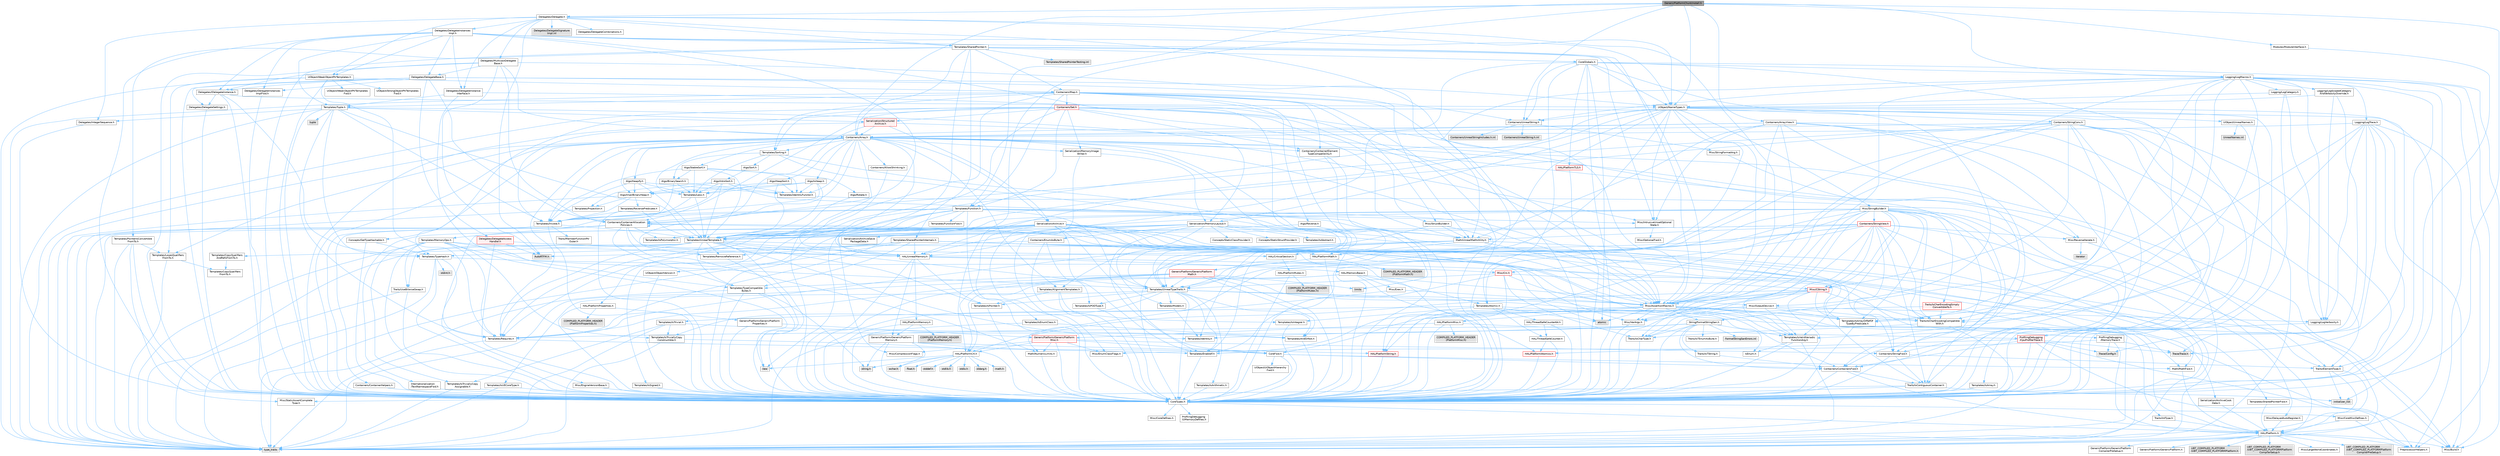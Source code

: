 digraph "GenericPlatformChunkInstall.h"
{
 // INTERACTIVE_SVG=YES
 // LATEX_PDF_SIZE
  bgcolor="transparent";
  edge [fontname=Helvetica,fontsize=10,labelfontname=Helvetica,labelfontsize=10];
  node [fontname=Helvetica,fontsize=10,shape=box,height=0.2,width=0.4];
  Node1 [id="Node000001",label="GenericPlatformChunkInstall.h",height=0.2,width=0.4,color="gray40", fillcolor="grey60", style="filled", fontcolor="black",tooltip=" "];
  Node1 -> Node2 [id="edge1_Node000001_Node000002",color="steelblue1",style="solid",tooltip=" "];
  Node2 [id="Node000002",label="Containers/Array.h",height=0.2,width=0.4,color="grey40", fillcolor="white", style="filled",URL="$df/dd0/Array_8h.html",tooltip=" "];
  Node2 -> Node3 [id="edge2_Node000002_Node000003",color="steelblue1",style="solid",tooltip=" "];
  Node3 [id="Node000003",label="CoreTypes.h",height=0.2,width=0.4,color="grey40", fillcolor="white", style="filled",URL="$dc/dec/CoreTypes_8h.html",tooltip=" "];
  Node3 -> Node4 [id="edge3_Node000003_Node000004",color="steelblue1",style="solid",tooltip=" "];
  Node4 [id="Node000004",label="HAL/Platform.h",height=0.2,width=0.4,color="grey40", fillcolor="white", style="filled",URL="$d9/dd0/Platform_8h.html",tooltip=" "];
  Node4 -> Node5 [id="edge4_Node000004_Node000005",color="steelblue1",style="solid",tooltip=" "];
  Node5 [id="Node000005",label="Misc/Build.h",height=0.2,width=0.4,color="grey40", fillcolor="white", style="filled",URL="$d3/dbb/Build_8h.html",tooltip=" "];
  Node4 -> Node6 [id="edge5_Node000004_Node000006",color="steelblue1",style="solid",tooltip=" "];
  Node6 [id="Node000006",label="Misc/LargeWorldCoordinates.h",height=0.2,width=0.4,color="grey40", fillcolor="white", style="filled",URL="$d2/dcb/LargeWorldCoordinates_8h.html",tooltip=" "];
  Node4 -> Node7 [id="edge6_Node000004_Node000007",color="steelblue1",style="solid",tooltip=" "];
  Node7 [id="Node000007",label="type_traits",height=0.2,width=0.4,color="grey60", fillcolor="#E0E0E0", style="filled",tooltip=" "];
  Node4 -> Node8 [id="edge7_Node000004_Node000008",color="steelblue1",style="solid",tooltip=" "];
  Node8 [id="Node000008",label="PreprocessorHelpers.h",height=0.2,width=0.4,color="grey40", fillcolor="white", style="filled",URL="$db/ddb/PreprocessorHelpers_8h.html",tooltip=" "];
  Node4 -> Node9 [id="edge8_Node000004_Node000009",color="steelblue1",style="solid",tooltip=" "];
  Node9 [id="Node000009",label="UBT_COMPILED_PLATFORM\l/UBT_COMPILED_PLATFORMPlatform\lCompilerPreSetup.h",height=0.2,width=0.4,color="grey60", fillcolor="#E0E0E0", style="filled",tooltip=" "];
  Node4 -> Node10 [id="edge9_Node000004_Node000010",color="steelblue1",style="solid",tooltip=" "];
  Node10 [id="Node000010",label="GenericPlatform/GenericPlatform\lCompilerPreSetup.h",height=0.2,width=0.4,color="grey40", fillcolor="white", style="filled",URL="$d9/dc8/GenericPlatformCompilerPreSetup_8h.html",tooltip=" "];
  Node4 -> Node11 [id="edge10_Node000004_Node000011",color="steelblue1",style="solid",tooltip=" "];
  Node11 [id="Node000011",label="GenericPlatform/GenericPlatform.h",height=0.2,width=0.4,color="grey40", fillcolor="white", style="filled",URL="$d6/d84/GenericPlatform_8h.html",tooltip=" "];
  Node4 -> Node12 [id="edge11_Node000004_Node000012",color="steelblue1",style="solid",tooltip=" "];
  Node12 [id="Node000012",label="UBT_COMPILED_PLATFORM\l/UBT_COMPILED_PLATFORMPlatform.h",height=0.2,width=0.4,color="grey60", fillcolor="#E0E0E0", style="filled",tooltip=" "];
  Node4 -> Node13 [id="edge12_Node000004_Node000013",color="steelblue1",style="solid",tooltip=" "];
  Node13 [id="Node000013",label="UBT_COMPILED_PLATFORM\l/UBT_COMPILED_PLATFORMPlatform\lCompilerSetup.h",height=0.2,width=0.4,color="grey60", fillcolor="#E0E0E0", style="filled",tooltip=" "];
  Node3 -> Node14 [id="edge13_Node000003_Node000014",color="steelblue1",style="solid",tooltip=" "];
  Node14 [id="Node000014",label="ProfilingDebugging\l/UMemoryDefines.h",height=0.2,width=0.4,color="grey40", fillcolor="white", style="filled",URL="$d2/da2/UMemoryDefines_8h.html",tooltip=" "];
  Node3 -> Node15 [id="edge14_Node000003_Node000015",color="steelblue1",style="solid",tooltip=" "];
  Node15 [id="Node000015",label="Misc/CoreMiscDefines.h",height=0.2,width=0.4,color="grey40", fillcolor="white", style="filled",URL="$da/d38/CoreMiscDefines_8h.html",tooltip=" "];
  Node15 -> Node4 [id="edge15_Node000015_Node000004",color="steelblue1",style="solid",tooltip=" "];
  Node15 -> Node8 [id="edge16_Node000015_Node000008",color="steelblue1",style="solid",tooltip=" "];
  Node3 -> Node16 [id="edge17_Node000003_Node000016",color="steelblue1",style="solid",tooltip=" "];
  Node16 [id="Node000016",label="Misc/CoreDefines.h",height=0.2,width=0.4,color="grey40", fillcolor="white", style="filled",URL="$d3/dd2/CoreDefines_8h.html",tooltip=" "];
  Node2 -> Node17 [id="edge18_Node000002_Node000017",color="steelblue1",style="solid",tooltip=" "];
  Node17 [id="Node000017",label="Misc/AssertionMacros.h",height=0.2,width=0.4,color="grey40", fillcolor="white", style="filled",URL="$d0/dfa/AssertionMacros_8h.html",tooltip=" "];
  Node17 -> Node3 [id="edge19_Node000017_Node000003",color="steelblue1",style="solid",tooltip=" "];
  Node17 -> Node4 [id="edge20_Node000017_Node000004",color="steelblue1",style="solid",tooltip=" "];
  Node17 -> Node18 [id="edge21_Node000017_Node000018",color="steelblue1",style="solid",tooltip=" "];
  Node18 [id="Node000018",label="HAL/PlatformMisc.h",height=0.2,width=0.4,color="grey40", fillcolor="white", style="filled",URL="$d0/df5/PlatformMisc_8h.html",tooltip=" "];
  Node18 -> Node3 [id="edge22_Node000018_Node000003",color="steelblue1",style="solid",tooltip=" "];
  Node18 -> Node19 [id="edge23_Node000018_Node000019",color="steelblue1",style="solid",tooltip=" "];
  Node19 [id="Node000019",label="GenericPlatform/GenericPlatform\lMisc.h",height=0.2,width=0.4,color="red", fillcolor="#FFF0F0", style="filled",URL="$db/d9a/GenericPlatformMisc_8h.html",tooltip=" "];
  Node19 -> Node20 [id="edge24_Node000019_Node000020",color="steelblue1",style="solid",tooltip=" "];
  Node20 [id="Node000020",label="Containers/StringFwd.h",height=0.2,width=0.4,color="grey40", fillcolor="white", style="filled",URL="$df/d37/StringFwd_8h.html",tooltip=" "];
  Node20 -> Node3 [id="edge25_Node000020_Node000003",color="steelblue1",style="solid",tooltip=" "];
  Node20 -> Node21 [id="edge26_Node000020_Node000021",color="steelblue1",style="solid",tooltip=" "];
  Node21 [id="Node000021",label="Traits/ElementType.h",height=0.2,width=0.4,color="grey40", fillcolor="white", style="filled",URL="$d5/d4f/ElementType_8h.html",tooltip=" "];
  Node21 -> Node4 [id="edge27_Node000021_Node000004",color="steelblue1",style="solid",tooltip=" "];
  Node21 -> Node22 [id="edge28_Node000021_Node000022",color="steelblue1",style="solid",tooltip=" "];
  Node22 [id="Node000022",label="initializer_list",height=0.2,width=0.4,color="grey60", fillcolor="#E0E0E0", style="filled",tooltip=" "];
  Node21 -> Node7 [id="edge29_Node000021_Node000007",color="steelblue1",style="solid",tooltip=" "];
  Node20 -> Node23 [id="edge30_Node000020_Node000023",color="steelblue1",style="solid",tooltip=" "];
  Node23 [id="Node000023",label="Traits/IsContiguousContainer.h",height=0.2,width=0.4,color="grey40", fillcolor="white", style="filled",URL="$d5/d3c/IsContiguousContainer_8h.html",tooltip=" "];
  Node23 -> Node3 [id="edge31_Node000023_Node000003",color="steelblue1",style="solid",tooltip=" "];
  Node23 -> Node24 [id="edge32_Node000023_Node000024",color="steelblue1",style="solid",tooltip=" "];
  Node24 [id="Node000024",label="Misc/StaticAssertComplete\lType.h",height=0.2,width=0.4,color="grey40", fillcolor="white", style="filled",URL="$d5/d4e/StaticAssertCompleteType_8h.html",tooltip=" "];
  Node23 -> Node22 [id="edge33_Node000023_Node000022",color="steelblue1",style="solid",tooltip=" "];
  Node19 -> Node25 [id="edge34_Node000019_Node000025",color="steelblue1",style="solid",tooltip=" "];
  Node25 [id="Node000025",label="CoreFwd.h",height=0.2,width=0.4,color="grey40", fillcolor="white", style="filled",URL="$d1/d1e/CoreFwd_8h.html",tooltip=" "];
  Node25 -> Node3 [id="edge35_Node000025_Node000003",color="steelblue1",style="solid",tooltip=" "];
  Node25 -> Node26 [id="edge36_Node000025_Node000026",color="steelblue1",style="solid",tooltip=" "];
  Node26 [id="Node000026",label="Containers/ContainersFwd.h",height=0.2,width=0.4,color="grey40", fillcolor="white", style="filled",URL="$d4/d0a/ContainersFwd_8h.html",tooltip=" "];
  Node26 -> Node4 [id="edge37_Node000026_Node000004",color="steelblue1",style="solid",tooltip=" "];
  Node26 -> Node3 [id="edge38_Node000026_Node000003",color="steelblue1",style="solid",tooltip=" "];
  Node26 -> Node23 [id="edge39_Node000026_Node000023",color="steelblue1",style="solid",tooltip=" "];
  Node25 -> Node27 [id="edge40_Node000025_Node000027",color="steelblue1",style="solid",tooltip=" "];
  Node27 [id="Node000027",label="Math/MathFwd.h",height=0.2,width=0.4,color="grey40", fillcolor="white", style="filled",URL="$d2/d10/MathFwd_8h.html",tooltip=" "];
  Node27 -> Node4 [id="edge41_Node000027_Node000004",color="steelblue1",style="solid",tooltip=" "];
  Node25 -> Node28 [id="edge42_Node000025_Node000028",color="steelblue1",style="solid",tooltip=" "];
  Node28 [id="Node000028",label="UObject/UObjectHierarchy\lFwd.h",height=0.2,width=0.4,color="grey40", fillcolor="white", style="filled",URL="$d3/d13/UObjectHierarchyFwd_8h.html",tooltip=" "];
  Node19 -> Node3 [id="edge43_Node000019_Node000003",color="steelblue1",style="solid",tooltip=" "];
  Node19 -> Node30 [id="edge44_Node000019_Node000030",color="steelblue1",style="solid",tooltip=" "];
  Node30 [id="Node000030",label="HAL/PlatformCrt.h",height=0.2,width=0.4,color="grey40", fillcolor="white", style="filled",URL="$d8/d75/PlatformCrt_8h.html",tooltip=" "];
  Node30 -> Node31 [id="edge45_Node000030_Node000031",color="steelblue1",style="solid",tooltip=" "];
  Node31 [id="Node000031",label="new",height=0.2,width=0.4,color="grey60", fillcolor="#E0E0E0", style="filled",tooltip=" "];
  Node30 -> Node32 [id="edge46_Node000030_Node000032",color="steelblue1",style="solid",tooltip=" "];
  Node32 [id="Node000032",label="wchar.h",height=0.2,width=0.4,color="grey60", fillcolor="#E0E0E0", style="filled",tooltip=" "];
  Node30 -> Node33 [id="edge47_Node000030_Node000033",color="steelblue1",style="solid",tooltip=" "];
  Node33 [id="Node000033",label="stddef.h",height=0.2,width=0.4,color="grey60", fillcolor="#E0E0E0", style="filled",tooltip=" "];
  Node30 -> Node34 [id="edge48_Node000030_Node000034",color="steelblue1",style="solid",tooltip=" "];
  Node34 [id="Node000034",label="stdlib.h",height=0.2,width=0.4,color="grey60", fillcolor="#E0E0E0", style="filled",tooltip=" "];
  Node30 -> Node35 [id="edge49_Node000030_Node000035",color="steelblue1",style="solid",tooltip=" "];
  Node35 [id="Node000035",label="stdio.h",height=0.2,width=0.4,color="grey60", fillcolor="#E0E0E0", style="filled",tooltip=" "];
  Node30 -> Node36 [id="edge50_Node000030_Node000036",color="steelblue1",style="solid",tooltip=" "];
  Node36 [id="Node000036",label="stdarg.h",height=0.2,width=0.4,color="grey60", fillcolor="#E0E0E0", style="filled",tooltip=" "];
  Node30 -> Node37 [id="edge51_Node000030_Node000037",color="steelblue1",style="solid",tooltip=" "];
  Node37 [id="Node000037",label="math.h",height=0.2,width=0.4,color="grey60", fillcolor="#E0E0E0", style="filled",tooltip=" "];
  Node30 -> Node38 [id="edge52_Node000030_Node000038",color="steelblue1",style="solid",tooltip=" "];
  Node38 [id="Node000038",label="float.h",height=0.2,width=0.4,color="grey60", fillcolor="#E0E0E0", style="filled",tooltip=" "];
  Node30 -> Node39 [id="edge53_Node000030_Node000039",color="steelblue1",style="solid",tooltip=" "];
  Node39 [id="Node000039",label="string.h",height=0.2,width=0.4,color="grey60", fillcolor="#E0E0E0", style="filled",tooltip=" "];
  Node19 -> Node40 [id="edge54_Node000019_Node000040",color="steelblue1",style="solid",tooltip=" "];
  Node40 [id="Node000040",label="Math/NumericLimits.h",height=0.2,width=0.4,color="grey40", fillcolor="white", style="filled",URL="$df/d1b/NumericLimits_8h.html",tooltip=" "];
  Node40 -> Node3 [id="edge55_Node000040_Node000003",color="steelblue1",style="solid",tooltip=" "];
  Node19 -> Node41 [id="edge56_Node000019_Node000041",color="steelblue1",style="solid",tooltip=" "];
  Node41 [id="Node000041",label="Misc/CompressionFlags.h",height=0.2,width=0.4,color="grey40", fillcolor="white", style="filled",URL="$d9/d76/CompressionFlags_8h.html",tooltip=" "];
  Node19 -> Node42 [id="edge57_Node000019_Node000042",color="steelblue1",style="solid",tooltip=" "];
  Node42 [id="Node000042",label="Misc/EnumClassFlags.h",height=0.2,width=0.4,color="grey40", fillcolor="white", style="filled",URL="$d8/de7/EnumClassFlags_8h.html",tooltip=" "];
  Node18 -> Node45 [id="edge58_Node000018_Node000045",color="steelblue1",style="solid",tooltip=" "];
  Node45 [id="Node000045",label="COMPILED_PLATFORM_HEADER\l(PlatformMisc.h)",height=0.2,width=0.4,color="grey60", fillcolor="#E0E0E0", style="filled",tooltip=" "];
  Node18 -> Node46 [id="edge59_Node000018_Node000046",color="steelblue1",style="solid",tooltip=" "];
  Node46 [id="Node000046",label="ProfilingDebugging\l/CpuProfilerTrace.h",height=0.2,width=0.4,color="red", fillcolor="#FFF0F0", style="filled",URL="$da/dcb/CpuProfilerTrace_8h.html",tooltip=" "];
  Node46 -> Node3 [id="edge60_Node000046_Node000003",color="steelblue1",style="solid",tooltip=" "];
  Node46 -> Node26 [id="edge61_Node000046_Node000026",color="steelblue1",style="solid",tooltip=" "];
  Node46 -> Node47 [id="edge62_Node000046_Node000047",color="steelblue1",style="solid",tooltip=" "];
  Node47 [id="Node000047",label="HAL/PlatformAtomics.h",height=0.2,width=0.4,color="red", fillcolor="#FFF0F0", style="filled",URL="$d3/d36/PlatformAtomics_8h.html",tooltip=" "];
  Node47 -> Node3 [id="edge63_Node000047_Node000003",color="steelblue1",style="solid",tooltip=" "];
  Node46 -> Node8 [id="edge64_Node000046_Node000008",color="steelblue1",style="solid",tooltip=" "];
  Node46 -> Node5 [id="edge65_Node000046_Node000005",color="steelblue1",style="solid",tooltip=" "];
  Node46 -> Node50 [id="edge66_Node000046_Node000050",color="steelblue1",style="solid",tooltip=" "];
  Node50 [id="Node000050",label="Trace/Config.h",height=0.2,width=0.4,color="grey60", fillcolor="#E0E0E0", style="filled",tooltip=" "];
  Node46 -> Node53 [id="edge67_Node000046_Node000053",color="steelblue1",style="solid",tooltip=" "];
  Node53 [id="Node000053",label="Trace/Trace.h",height=0.2,width=0.4,color="grey60", fillcolor="#E0E0E0", style="filled",tooltip=" "];
  Node17 -> Node8 [id="edge68_Node000017_Node000008",color="steelblue1",style="solid",tooltip=" "];
  Node17 -> Node54 [id="edge69_Node000017_Node000054",color="steelblue1",style="solid",tooltip=" "];
  Node54 [id="Node000054",label="Templates/EnableIf.h",height=0.2,width=0.4,color="grey40", fillcolor="white", style="filled",URL="$d7/d60/EnableIf_8h.html",tooltip=" "];
  Node54 -> Node3 [id="edge70_Node000054_Node000003",color="steelblue1",style="solid",tooltip=" "];
  Node17 -> Node55 [id="edge71_Node000017_Node000055",color="steelblue1",style="solid",tooltip=" "];
  Node55 [id="Node000055",label="Templates/IsArrayOrRefOf\lTypeByPredicate.h",height=0.2,width=0.4,color="grey40", fillcolor="white", style="filled",URL="$d6/da1/IsArrayOrRefOfTypeByPredicate_8h.html",tooltip=" "];
  Node55 -> Node3 [id="edge72_Node000055_Node000003",color="steelblue1",style="solid",tooltip=" "];
  Node17 -> Node56 [id="edge73_Node000017_Node000056",color="steelblue1",style="solid",tooltip=" "];
  Node56 [id="Node000056",label="Templates/IsValidVariadic\lFunctionArg.h",height=0.2,width=0.4,color="grey40", fillcolor="white", style="filled",URL="$d0/dc8/IsValidVariadicFunctionArg_8h.html",tooltip=" "];
  Node56 -> Node3 [id="edge74_Node000056_Node000003",color="steelblue1",style="solid",tooltip=" "];
  Node56 -> Node57 [id="edge75_Node000056_Node000057",color="steelblue1",style="solid",tooltip=" "];
  Node57 [id="Node000057",label="IsEnum.h",height=0.2,width=0.4,color="grey40", fillcolor="white", style="filled",URL="$d4/de5/IsEnum_8h.html",tooltip=" "];
  Node56 -> Node7 [id="edge76_Node000056_Node000007",color="steelblue1",style="solid",tooltip=" "];
  Node17 -> Node58 [id="edge77_Node000017_Node000058",color="steelblue1",style="solid",tooltip=" "];
  Node58 [id="Node000058",label="Traits/IsCharEncodingCompatible\lWith.h",height=0.2,width=0.4,color="grey40", fillcolor="white", style="filled",URL="$df/dd1/IsCharEncodingCompatibleWith_8h.html",tooltip=" "];
  Node58 -> Node7 [id="edge78_Node000058_Node000007",color="steelblue1",style="solid",tooltip=" "];
  Node58 -> Node59 [id="edge79_Node000058_Node000059",color="steelblue1",style="solid",tooltip=" "];
  Node59 [id="Node000059",label="Traits/IsCharType.h",height=0.2,width=0.4,color="grey40", fillcolor="white", style="filled",URL="$db/d51/IsCharType_8h.html",tooltip=" "];
  Node59 -> Node3 [id="edge80_Node000059_Node000003",color="steelblue1",style="solid",tooltip=" "];
  Node17 -> Node60 [id="edge81_Node000017_Node000060",color="steelblue1",style="solid",tooltip=" "];
  Node60 [id="Node000060",label="Misc/VarArgs.h",height=0.2,width=0.4,color="grey40", fillcolor="white", style="filled",URL="$d5/d6f/VarArgs_8h.html",tooltip=" "];
  Node60 -> Node3 [id="edge82_Node000060_Node000003",color="steelblue1",style="solid",tooltip=" "];
  Node17 -> Node61 [id="edge83_Node000017_Node000061",color="steelblue1",style="solid",tooltip=" "];
  Node61 [id="Node000061",label="String/FormatStringSan.h",height=0.2,width=0.4,color="grey40", fillcolor="white", style="filled",URL="$d3/d8b/FormatStringSan_8h.html",tooltip=" "];
  Node61 -> Node7 [id="edge84_Node000061_Node000007",color="steelblue1",style="solid",tooltip=" "];
  Node61 -> Node3 [id="edge85_Node000061_Node000003",color="steelblue1",style="solid",tooltip=" "];
  Node61 -> Node62 [id="edge86_Node000061_Node000062",color="steelblue1",style="solid",tooltip=" "];
  Node62 [id="Node000062",label="Templates/Requires.h",height=0.2,width=0.4,color="grey40", fillcolor="white", style="filled",URL="$dc/d96/Requires_8h.html",tooltip=" "];
  Node62 -> Node54 [id="edge87_Node000062_Node000054",color="steelblue1",style="solid",tooltip=" "];
  Node62 -> Node7 [id="edge88_Node000062_Node000007",color="steelblue1",style="solid",tooltip=" "];
  Node61 -> Node63 [id="edge89_Node000061_Node000063",color="steelblue1",style="solid",tooltip=" "];
  Node63 [id="Node000063",label="Templates/Identity.h",height=0.2,width=0.4,color="grey40", fillcolor="white", style="filled",URL="$d0/dd5/Identity_8h.html",tooltip=" "];
  Node61 -> Node56 [id="edge90_Node000061_Node000056",color="steelblue1",style="solid",tooltip=" "];
  Node61 -> Node59 [id="edge91_Node000061_Node000059",color="steelblue1",style="solid",tooltip=" "];
  Node61 -> Node64 [id="edge92_Node000061_Node000064",color="steelblue1",style="solid",tooltip=" "];
  Node64 [id="Node000064",label="Traits/IsTEnumAsByte.h",height=0.2,width=0.4,color="grey40", fillcolor="white", style="filled",URL="$d1/de6/IsTEnumAsByte_8h.html",tooltip=" "];
  Node61 -> Node65 [id="edge93_Node000061_Node000065",color="steelblue1",style="solid",tooltip=" "];
  Node65 [id="Node000065",label="Traits/IsTString.h",height=0.2,width=0.4,color="grey40", fillcolor="white", style="filled",URL="$d0/df8/IsTString_8h.html",tooltip=" "];
  Node65 -> Node26 [id="edge94_Node000065_Node000026",color="steelblue1",style="solid",tooltip=" "];
  Node61 -> Node26 [id="edge95_Node000061_Node000026",color="steelblue1",style="solid",tooltip=" "];
  Node61 -> Node66 [id="edge96_Node000061_Node000066",color="steelblue1",style="solid",tooltip=" "];
  Node66 [id="Node000066",label="FormatStringSanErrors.inl",height=0.2,width=0.4,color="grey60", fillcolor="#E0E0E0", style="filled",tooltip=" "];
  Node17 -> Node67 [id="edge97_Node000017_Node000067",color="steelblue1",style="solid",tooltip=" "];
  Node67 [id="Node000067",label="atomic",height=0.2,width=0.4,color="grey60", fillcolor="#E0E0E0", style="filled",tooltip=" "];
  Node2 -> Node68 [id="edge98_Node000002_Node000068",color="steelblue1",style="solid",tooltip=" "];
  Node68 [id="Node000068",label="Misc/IntrusiveUnsetOptional\lState.h",height=0.2,width=0.4,color="grey40", fillcolor="white", style="filled",URL="$d2/d0a/IntrusiveUnsetOptionalState_8h.html",tooltip=" "];
  Node68 -> Node69 [id="edge99_Node000068_Node000069",color="steelblue1",style="solid",tooltip=" "];
  Node69 [id="Node000069",label="Misc/OptionalFwd.h",height=0.2,width=0.4,color="grey40", fillcolor="white", style="filled",URL="$dc/d50/OptionalFwd_8h.html",tooltip=" "];
  Node2 -> Node70 [id="edge100_Node000002_Node000070",color="steelblue1",style="solid",tooltip=" "];
  Node70 [id="Node000070",label="Misc/ReverseIterate.h",height=0.2,width=0.4,color="grey40", fillcolor="white", style="filled",URL="$db/de3/ReverseIterate_8h.html",tooltip=" "];
  Node70 -> Node4 [id="edge101_Node000070_Node000004",color="steelblue1",style="solid",tooltip=" "];
  Node70 -> Node71 [id="edge102_Node000070_Node000071",color="steelblue1",style="solid",tooltip=" "];
  Node71 [id="Node000071",label="iterator",height=0.2,width=0.4,color="grey60", fillcolor="#E0E0E0", style="filled",tooltip=" "];
  Node2 -> Node72 [id="edge103_Node000002_Node000072",color="steelblue1",style="solid",tooltip=" "];
  Node72 [id="Node000072",label="HAL/UnrealMemory.h",height=0.2,width=0.4,color="grey40", fillcolor="white", style="filled",URL="$d9/d96/UnrealMemory_8h.html",tooltip=" "];
  Node72 -> Node3 [id="edge104_Node000072_Node000003",color="steelblue1",style="solid",tooltip=" "];
  Node72 -> Node73 [id="edge105_Node000072_Node000073",color="steelblue1",style="solid",tooltip=" "];
  Node73 [id="Node000073",label="GenericPlatform/GenericPlatform\lMemory.h",height=0.2,width=0.4,color="grey40", fillcolor="white", style="filled",URL="$dd/d22/GenericPlatformMemory_8h.html",tooltip=" "];
  Node73 -> Node25 [id="edge106_Node000073_Node000025",color="steelblue1",style="solid",tooltip=" "];
  Node73 -> Node3 [id="edge107_Node000073_Node000003",color="steelblue1",style="solid",tooltip=" "];
  Node73 -> Node74 [id="edge108_Node000073_Node000074",color="steelblue1",style="solid",tooltip=" "];
  Node74 [id="Node000074",label="HAL/PlatformString.h",height=0.2,width=0.4,color="red", fillcolor="#FFF0F0", style="filled",URL="$db/db5/PlatformString_8h.html",tooltip=" "];
  Node74 -> Node3 [id="edge109_Node000074_Node000003",color="steelblue1",style="solid",tooltip=" "];
  Node73 -> Node39 [id="edge110_Node000073_Node000039",color="steelblue1",style="solid",tooltip=" "];
  Node73 -> Node32 [id="edge111_Node000073_Node000032",color="steelblue1",style="solid",tooltip=" "];
  Node72 -> Node76 [id="edge112_Node000072_Node000076",color="steelblue1",style="solid",tooltip=" "];
  Node76 [id="Node000076",label="HAL/MemoryBase.h",height=0.2,width=0.4,color="grey40", fillcolor="white", style="filled",URL="$d6/d9f/MemoryBase_8h.html",tooltip=" "];
  Node76 -> Node3 [id="edge113_Node000076_Node000003",color="steelblue1",style="solid",tooltip=" "];
  Node76 -> Node47 [id="edge114_Node000076_Node000047",color="steelblue1",style="solid",tooltip=" "];
  Node76 -> Node30 [id="edge115_Node000076_Node000030",color="steelblue1",style="solid",tooltip=" "];
  Node76 -> Node77 [id="edge116_Node000076_Node000077",color="steelblue1",style="solid",tooltip=" "];
  Node77 [id="Node000077",label="Misc/Exec.h",height=0.2,width=0.4,color="grey40", fillcolor="white", style="filled",URL="$de/ddb/Exec_8h.html",tooltip=" "];
  Node77 -> Node3 [id="edge117_Node000077_Node000003",color="steelblue1",style="solid",tooltip=" "];
  Node77 -> Node17 [id="edge118_Node000077_Node000017",color="steelblue1",style="solid",tooltip=" "];
  Node76 -> Node78 [id="edge119_Node000076_Node000078",color="steelblue1",style="solid",tooltip=" "];
  Node78 [id="Node000078",label="Misc/OutputDevice.h",height=0.2,width=0.4,color="grey40", fillcolor="white", style="filled",URL="$d7/d32/OutputDevice_8h.html",tooltip=" "];
  Node78 -> Node25 [id="edge120_Node000078_Node000025",color="steelblue1",style="solid",tooltip=" "];
  Node78 -> Node3 [id="edge121_Node000078_Node000003",color="steelblue1",style="solid",tooltip=" "];
  Node78 -> Node79 [id="edge122_Node000078_Node000079",color="steelblue1",style="solid",tooltip=" "];
  Node79 [id="Node000079",label="Logging/LogVerbosity.h",height=0.2,width=0.4,color="grey40", fillcolor="white", style="filled",URL="$d2/d8f/LogVerbosity_8h.html",tooltip=" "];
  Node79 -> Node3 [id="edge123_Node000079_Node000003",color="steelblue1",style="solid",tooltip=" "];
  Node78 -> Node60 [id="edge124_Node000078_Node000060",color="steelblue1",style="solid",tooltip=" "];
  Node78 -> Node55 [id="edge125_Node000078_Node000055",color="steelblue1",style="solid",tooltip=" "];
  Node78 -> Node56 [id="edge126_Node000078_Node000056",color="steelblue1",style="solid",tooltip=" "];
  Node78 -> Node58 [id="edge127_Node000078_Node000058",color="steelblue1",style="solid",tooltip=" "];
  Node76 -> Node80 [id="edge128_Node000076_Node000080",color="steelblue1",style="solid",tooltip=" "];
  Node80 [id="Node000080",label="Templates/Atomic.h",height=0.2,width=0.4,color="grey40", fillcolor="white", style="filled",URL="$d3/d91/Atomic_8h.html",tooltip=" "];
  Node80 -> Node81 [id="edge129_Node000080_Node000081",color="steelblue1",style="solid",tooltip=" "];
  Node81 [id="Node000081",label="HAL/ThreadSafeCounter.h",height=0.2,width=0.4,color="grey40", fillcolor="white", style="filled",URL="$dc/dc9/ThreadSafeCounter_8h.html",tooltip=" "];
  Node81 -> Node3 [id="edge130_Node000081_Node000003",color="steelblue1",style="solid",tooltip=" "];
  Node81 -> Node47 [id="edge131_Node000081_Node000047",color="steelblue1",style="solid",tooltip=" "];
  Node80 -> Node82 [id="edge132_Node000080_Node000082",color="steelblue1",style="solid",tooltip=" "];
  Node82 [id="Node000082",label="HAL/ThreadSafeCounter64.h",height=0.2,width=0.4,color="grey40", fillcolor="white", style="filled",URL="$d0/d12/ThreadSafeCounter64_8h.html",tooltip=" "];
  Node82 -> Node3 [id="edge133_Node000082_Node000003",color="steelblue1",style="solid",tooltip=" "];
  Node82 -> Node81 [id="edge134_Node000082_Node000081",color="steelblue1",style="solid",tooltip=" "];
  Node80 -> Node83 [id="edge135_Node000080_Node000083",color="steelblue1",style="solid",tooltip=" "];
  Node83 [id="Node000083",label="Templates/IsIntegral.h",height=0.2,width=0.4,color="grey40", fillcolor="white", style="filled",URL="$da/d64/IsIntegral_8h.html",tooltip=" "];
  Node83 -> Node3 [id="edge136_Node000083_Node000003",color="steelblue1",style="solid",tooltip=" "];
  Node80 -> Node84 [id="edge137_Node000080_Node000084",color="steelblue1",style="solid",tooltip=" "];
  Node84 [id="Node000084",label="Templates/IsTrivial.h",height=0.2,width=0.4,color="grey40", fillcolor="white", style="filled",URL="$da/d4c/IsTrivial_8h.html",tooltip=" "];
  Node84 -> Node85 [id="edge138_Node000084_Node000085",color="steelblue1",style="solid",tooltip=" "];
  Node85 [id="Node000085",label="Templates/AndOrNot.h",height=0.2,width=0.4,color="grey40", fillcolor="white", style="filled",URL="$db/d0a/AndOrNot_8h.html",tooltip=" "];
  Node85 -> Node3 [id="edge139_Node000085_Node000003",color="steelblue1",style="solid",tooltip=" "];
  Node84 -> Node86 [id="edge140_Node000084_Node000086",color="steelblue1",style="solid",tooltip=" "];
  Node86 [id="Node000086",label="Templates/IsTriviallyCopy\lConstructible.h",height=0.2,width=0.4,color="grey40", fillcolor="white", style="filled",URL="$d3/d78/IsTriviallyCopyConstructible_8h.html",tooltip=" "];
  Node86 -> Node3 [id="edge141_Node000086_Node000003",color="steelblue1",style="solid",tooltip=" "];
  Node86 -> Node7 [id="edge142_Node000086_Node000007",color="steelblue1",style="solid",tooltip=" "];
  Node84 -> Node87 [id="edge143_Node000084_Node000087",color="steelblue1",style="solid",tooltip=" "];
  Node87 [id="Node000087",label="Templates/IsTriviallyCopy\lAssignable.h",height=0.2,width=0.4,color="grey40", fillcolor="white", style="filled",URL="$d2/df2/IsTriviallyCopyAssignable_8h.html",tooltip=" "];
  Node87 -> Node3 [id="edge144_Node000087_Node000003",color="steelblue1",style="solid",tooltip=" "];
  Node87 -> Node7 [id="edge145_Node000087_Node000007",color="steelblue1",style="solid",tooltip=" "];
  Node84 -> Node7 [id="edge146_Node000084_Node000007",color="steelblue1",style="solid",tooltip=" "];
  Node80 -> Node88 [id="edge147_Node000080_Node000088",color="steelblue1",style="solid",tooltip=" "];
  Node88 [id="Node000088",label="Traits/IntType.h",height=0.2,width=0.4,color="grey40", fillcolor="white", style="filled",URL="$d7/deb/IntType_8h.html",tooltip=" "];
  Node88 -> Node4 [id="edge148_Node000088_Node000004",color="steelblue1",style="solid",tooltip=" "];
  Node80 -> Node67 [id="edge149_Node000080_Node000067",color="steelblue1",style="solid",tooltip=" "];
  Node72 -> Node89 [id="edge150_Node000072_Node000089",color="steelblue1",style="solid",tooltip=" "];
  Node89 [id="Node000089",label="HAL/PlatformMemory.h",height=0.2,width=0.4,color="grey40", fillcolor="white", style="filled",URL="$de/d68/PlatformMemory_8h.html",tooltip=" "];
  Node89 -> Node3 [id="edge151_Node000089_Node000003",color="steelblue1",style="solid",tooltip=" "];
  Node89 -> Node73 [id="edge152_Node000089_Node000073",color="steelblue1",style="solid",tooltip=" "];
  Node89 -> Node90 [id="edge153_Node000089_Node000090",color="steelblue1",style="solid",tooltip=" "];
  Node90 [id="Node000090",label="COMPILED_PLATFORM_HEADER\l(PlatformMemory.h)",height=0.2,width=0.4,color="grey60", fillcolor="#E0E0E0", style="filled",tooltip=" "];
  Node72 -> Node91 [id="edge154_Node000072_Node000091",color="steelblue1",style="solid",tooltip=" "];
  Node91 [id="Node000091",label="ProfilingDebugging\l/MemoryTrace.h",height=0.2,width=0.4,color="grey40", fillcolor="white", style="filled",URL="$da/dd7/MemoryTrace_8h.html",tooltip=" "];
  Node91 -> Node4 [id="edge155_Node000091_Node000004",color="steelblue1",style="solid",tooltip=" "];
  Node91 -> Node42 [id="edge156_Node000091_Node000042",color="steelblue1",style="solid",tooltip=" "];
  Node91 -> Node50 [id="edge157_Node000091_Node000050",color="steelblue1",style="solid",tooltip=" "];
  Node91 -> Node53 [id="edge158_Node000091_Node000053",color="steelblue1",style="solid",tooltip=" "];
  Node72 -> Node92 [id="edge159_Node000072_Node000092",color="steelblue1",style="solid",tooltip=" "];
  Node92 [id="Node000092",label="Templates/IsPointer.h",height=0.2,width=0.4,color="grey40", fillcolor="white", style="filled",URL="$d7/d05/IsPointer_8h.html",tooltip=" "];
  Node92 -> Node3 [id="edge160_Node000092_Node000003",color="steelblue1",style="solid",tooltip=" "];
  Node2 -> Node93 [id="edge161_Node000002_Node000093",color="steelblue1",style="solid",tooltip=" "];
  Node93 [id="Node000093",label="Templates/UnrealTypeTraits.h",height=0.2,width=0.4,color="grey40", fillcolor="white", style="filled",URL="$d2/d2d/UnrealTypeTraits_8h.html",tooltip=" "];
  Node93 -> Node3 [id="edge162_Node000093_Node000003",color="steelblue1",style="solid",tooltip=" "];
  Node93 -> Node92 [id="edge163_Node000093_Node000092",color="steelblue1",style="solid",tooltip=" "];
  Node93 -> Node17 [id="edge164_Node000093_Node000017",color="steelblue1",style="solid",tooltip=" "];
  Node93 -> Node85 [id="edge165_Node000093_Node000085",color="steelblue1",style="solid",tooltip=" "];
  Node93 -> Node54 [id="edge166_Node000093_Node000054",color="steelblue1",style="solid",tooltip=" "];
  Node93 -> Node94 [id="edge167_Node000093_Node000094",color="steelblue1",style="solid",tooltip=" "];
  Node94 [id="Node000094",label="Templates/IsArithmetic.h",height=0.2,width=0.4,color="grey40", fillcolor="white", style="filled",URL="$d2/d5d/IsArithmetic_8h.html",tooltip=" "];
  Node94 -> Node3 [id="edge168_Node000094_Node000003",color="steelblue1",style="solid",tooltip=" "];
  Node93 -> Node57 [id="edge169_Node000093_Node000057",color="steelblue1",style="solid",tooltip=" "];
  Node93 -> Node95 [id="edge170_Node000093_Node000095",color="steelblue1",style="solid",tooltip=" "];
  Node95 [id="Node000095",label="Templates/Models.h",height=0.2,width=0.4,color="grey40", fillcolor="white", style="filled",URL="$d3/d0c/Models_8h.html",tooltip=" "];
  Node95 -> Node63 [id="edge171_Node000095_Node000063",color="steelblue1",style="solid",tooltip=" "];
  Node93 -> Node96 [id="edge172_Node000093_Node000096",color="steelblue1",style="solid",tooltip=" "];
  Node96 [id="Node000096",label="Templates/IsPODType.h",height=0.2,width=0.4,color="grey40", fillcolor="white", style="filled",URL="$d7/db1/IsPODType_8h.html",tooltip=" "];
  Node96 -> Node3 [id="edge173_Node000096_Node000003",color="steelblue1",style="solid",tooltip=" "];
  Node93 -> Node97 [id="edge174_Node000093_Node000097",color="steelblue1",style="solid",tooltip=" "];
  Node97 [id="Node000097",label="Templates/IsUECoreType.h",height=0.2,width=0.4,color="grey40", fillcolor="white", style="filled",URL="$d1/db8/IsUECoreType_8h.html",tooltip=" "];
  Node97 -> Node3 [id="edge175_Node000097_Node000003",color="steelblue1",style="solid",tooltip=" "];
  Node97 -> Node7 [id="edge176_Node000097_Node000007",color="steelblue1",style="solid",tooltip=" "];
  Node93 -> Node86 [id="edge177_Node000093_Node000086",color="steelblue1",style="solid",tooltip=" "];
  Node2 -> Node98 [id="edge178_Node000002_Node000098",color="steelblue1",style="solid",tooltip=" "];
  Node98 [id="Node000098",label="Templates/UnrealTemplate.h",height=0.2,width=0.4,color="grey40", fillcolor="white", style="filled",URL="$d4/d24/UnrealTemplate_8h.html",tooltip=" "];
  Node98 -> Node3 [id="edge179_Node000098_Node000003",color="steelblue1",style="solid",tooltip=" "];
  Node98 -> Node92 [id="edge180_Node000098_Node000092",color="steelblue1",style="solid",tooltip=" "];
  Node98 -> Node72 [id="edge181_Node000098_Node000072",color="steelblue1",style="solid",tooltip=" "];
  Node98 -> Node99 [id="edge182_Node000098_Node000099",color="steelblue1",style="solid",tooltip=" "];
  Node99 [id="Node000099",label="Templates/CopyQualifiers\lAndRefsFromTo.h",height=0.2,width=0.4,color="grey40", fillcolor="white", style="filled",URL="$d3/db3/CopyQualifiersAndRefsFromTo_8h.html",tooltip=" "];
  Node99 -> Node100 [id="edge183_Node000099_Node000100",color="steelblue1",style="solid",tooltip=" "];
  Node100 [id="Node000100",label="Templates/CopyQualifiers\lFromTo.h",height=0.2,width=0.4,color="grey40", fillcolor="white", style="filled",URL="$d5/db4/CopyQualifiersFromTo_8h.html",tooltip=" "];
  Node98 -> Node93 [id="edge184_Node000098_Node000093",color="steelblue1",style="solid",tooltip=" "];
  Node98 -> Node101 [id="edge185_Node000098_Node000101",color="steelblue1",style="solid",tooltip=" "];
  Node101 [id="Node000101",label="Templates/RemoveReference.h",height=0.2,width=0.4,color="grey40", fillcolor="white", style="filled",URL="$da/dbe/RemoveReference_8h.html",tooltip=" "];
  Node101 -> Node3 [id="edge186_Node000101_Node000003",color="steelblue1",style="solid",tooltip=" "];
  Node98 -> Node62 [id="edge187_Node000098_Node000062",color="steelblue1",style="solid",tooltip=" "];
  Node98 -> Node102 [id="edge188_Node000098_Node000102",color="steelblue1",style="solid",tooltip=" "];
  Node102 [id="Node000102",label="Templates/TypeCompatible\lBytes.h",height=0.2,width=0.4,color="grey40", fillcolor="white", style="filled",URL="$df/d0a/TypeCompatibleBytes_8h.html",tooltip=" "];
  Node102 -> Node3 [id="edge189_Node000102_Node000003",color="steelblue1",style="solid",tooltip=" "];
  Node102 -> Node39 [id="edge190_Node000102_Node000039",color="steelblue1",style="solid",tooltip=" "];
  Node102 -> Node31 [id="edge191_Node000102_Node000031",color="steelblue1",style="solid",tooltip=" "];
  Node102 -> Node7 [id="edge192_Node000102_Node000007",color="steelblue1",style="solid",tooltip=" "];
  Node98 -> Node63 [id="edge193_Node000098_Node000063",color="steelblue1",style="solid",tooltip=" "];
  Node98 -> Node23 [id="edge194_Node000098_Node000023",color="steelblue1",style="solid",tooltip=" "];
  Node98 -> Node103 [id="edge195_Node000098_Node000103",color="steelblue1",style="solid",tooltip=" "];
  Node103 [id="Node000103",label="Traits/UseBitwiseSwap.h",height=0.2,width=0.4,color="grey40", fillcolor="white", style="filled",URL="$db/df3/UseBitwiseSwap_8h.html",tooltip=" "];
  Node103 -> Node3 [id="edge196_Node000103_Node000003",color="steelblue1",style="solid",tooltip=" "];
  Node103 -> Node7 [id="edge197_Node000103_Node000007",color="steelblue1",style="solid",tooltip=" "];
  Node98 -> Node7 [id="edge198_Node000098_Node000007",color="steelblue1",style="solid",tooltip=" "];
  Node2 -> Node104 [id="edge199_Node000002_Node000104",color="steelblue1",style="solid",tooltip=" "];
  Node104 [id="Node000104",label="Containers/AllowShrinking.h",height=0.2,width=0.4,color="grey40", fillcolor="white", style="filled",URL="$d7/d1a/AllowShrinking_8h.html",tooltip=" "];
  Node104 -> Node3 [id="edge200_Node000104_Node000003",color="steelblue1",style="solid",tooltip=" "];
  Node2 -> Node105 [id="edge201_Node000002_Node000105",color="steelblue1",style="solid",tooltip=" "];
  Node105 [id="Node000105",label="Containers/ContainerAllocation\lPolicies.h",height=0.2,width=0.4,color="grey40", fillcolor="white", style="filled",URL="$d7/dff/ContainerAllocationPolicies_8h.html",tooltip=" "];
  Node105 -> Node3 [id="edge202_Node000105_Node000003",color="steelblue1",style="solid",tooltip=" "];
  Node105 -> Node106 [id="edge203_Node000105_Node000106",color="steelblue1",style="solid",tooltip=" "];
  Node106 [id="Node000106",label="Containers/ContainerHelpers.h",height=0.2,width=0.4,color="grey40", fillcolor="white", style="filled",URL="$d7/d33/ContainerHelpers_8h.html",tooltip=" "];
  Node106 -> Node3 [id="edge204_Node000106_Node000003",color="steelblue1",style="solid",tooltip=" "];
  Node105 -> Node105 [id="edge205_Node000105_Node000105",color="steelblue1",style="solid",tooltip=" "];
  Node105 -> Node107 [id="edge206_Node000105_Node000107",color="steelblue1",style="solid",tooltip=" "];
  Node107 [id="Node000107",label="HAL/PlatformMath.h",height=0.2,width=0.4,color="grey40", fillcolor="white", style="filled",URL="$dc/d53/PlatformMath_8h.html",tooltip=" "];
  Node107 -> Node3 [id="edge207_Node000107_Node000003",color="steelblue1",style="solid",tooltip=" "];
  Node107 -> Node108 [id="edge208_Node000107_Node000108",color="steelblue1",style="solid",tooltip=" "];
  Node108 [id="Node000108",label="GenericPlatform/GenericPlatform\lMath.h",height=0.2,width=0.4,color="red", fillcolor="#FFF0F0", style="filled",URL="$d5/d79/GenericPlatformMath_8h.html",tooltip=" "];
  Node108 -> Node3 [id="edge209_Node000108_Node000003",color="steelblue1",style="solid",tooltip=" "];
  Node108 -> Node26 [id="edge210_Node000108_Node000026",color="steelblue1",style="solid",tooltip=" "];
  Node108 -> Node30 [id="edge211_Node000108_Node000030",color="steelblue1",style="solid",tooltip=" "];
  Node108 -> Node85 [id="edge212_Node000108_Node000085",color="steelblue1",style="solid",tooltip=" "];
  Node108 -> Node93 [id="edge213_Node000108_Node000093",color="steelblue1",style="solid",tooltip=" "];
  Node108 -> Node62 [id="edge214_Node000108_Node000062",color="steelblue1",style="solid",tooltip=" "];
  Node108 -> Node102 [id="edge215_Node000108_Node000102",color="steelblue1",style="solid",tooltip=" "];
  Node108 -> Node113 [id="edge216_Node000108_Node000113",color="steelblue1",style="solid",tooltip=" "];
  Node113 [id="Node000113",label="limits",height=0.2,width=0.4,color="grey60", fillcolor="#E0E0E0", style="filled",tooltip=" "];
  Node108 -> Node7 [id="edge217_Node000108_Node000007",color="steelblue1",style="solid",tooltip=" "];
  Node107 -> Node114 [id="edge218_Node000107_Node000114",color="steelblue1",style="solid",tooltip=" "];
  Node114 [id="Node000114",label="COMPILED_PLATFORM_HEADER\l(PlatformMath.h)",height=0.2,width=0.4,color="grey60", fillcolor="#E0E0E0", style="filled",tooltip=" "];
  Node105 -> Node72 [id="edge219_Node000105_Node000072",color="steelblue1",style="solid",tooltip=" "];
  Node105 -> Node40 [id="edge220_Node000105_Node000040",color="steelblue1",style="solid",tooltip=" "];
  Node105 -> Node17 [id="edge221_Node000105_Node000017",color="steelblue1",style="solid",tooltip=" "];
  Node105 -> Node115 [id="edge222_Node000105_Node000115",color="steelblue1",style="solid",tooltip=" "];
  Node115 [id="Node000115",label="Templates/IsPolymorphic.h",height=0.2,width=0.4,color="grey40", fillcolor="white", style="filled",URL="$dc/d20/IsPolymorphic_8h.html",tooltip=" "];
  Node105 -> Node116 [id="edge223_Node000105_Node000116",color="steelblue1",style="solid",tooltip=" "];
  Node116 [id="Node000116",label="Templates/MemoryOps.h",height=0.2,width=0.4,color="grey40", fillcolor="white", style="filled",URL="$db/dea/MemoryOps_8h.html",tooltip=" "];
  Node116 -> Node3 [id="edge224_Node000116_Node000003",color="steelblue1",style="solid",tooltip=" "];
  Node116 -> Node72 [id="edge225_Node000116_Node000072",color="steelblue1",style="solid",tooltip=" "];
  Node116 -> Node87 [id="edge226_Node000116_Node000087",color="steelblue1",style="solid",tooltip=" "];
  Node116 -> Node86 [id="edge227_Node000116_Node000086",color="steelblue1",style="solid",tooltip=" "];
  Node116 -> Node62 [id="edge228_Node000116_Node000062",color="steelblue1",style="solid",tooltip=" "];
  Node116 -> Node93 [id="edge229_Node000116_Node000093",color="steelblue1",style="solid",tooltip=" "];
  Node116 -> Node103 [id="edge230_Node000116_Node000103",color="steelblue1",style="solid",tooltip=" "];
  Node116 -> Node31 [id="edge231_Node000116_Node000031",color="steelblue1",style="solid",tooltip=" "];
  Node116 -> Node7 [id="edge232_Node000116_Node000007",color="steelblue1",style="solid",tooltip=" "];
  Node105 -> Node102 [id="edge233_Node000105_Node000102",color="steelblue1",style="solid",tooltip=" "];
  Node105 -> Node7 [id="edge234_Node000105_Node000007",color="steelblue1",style="solid",tooltip=" "];
  Node2 -> Node117 [id="edge235_Node000002_Node000117",color="steelblue1",style="solid",tooltip=" "];
  Node117 [id="Node000117",label="Containers/ContainerElement\lTypeCompatibility.h",height=0.2,width=0.4,color="grey40", fillcolor="white", style="filled",URL="$df/ddf/ContainerElementTypeCompatibility_8h.html",tooltip=" "];
  Node117 -> Node3 [id="edge236_Node000117_Node000003",color="steelblue1",style="solid",tooltip=" "];
  Node117 -> Node93 [id="edge237_Node000117_Node000093",color="steelblue1",style="solid",tooltip=" "];
  Node2 -> Node118 [id="edge238_Node000002_Node000118",color="steelblue1",style="solid",tooltip=" "];
  Node118 [id="Node000118",label="Serialization/Archive.h",height=0.2,width=0.4,color="grey40", fillcolor="white", style="filled",URL="$d7/d3b/Archive_8h.html",tooltip=" "];
  Node118 -> Node25 [id="edge239_Node000118_Node000025",color="steelblue1",style="solid",tooltip=" "];
  Node118 -> Node3 [id="edge240_Node000118_Node000003",color="steelblue1",style="solid",tooltip=" "];
  Node118 -> Node119 [id="edge241_Node000118_Node000119",color="steelblue1",style="solid",tooltip=" "];
  Node119 [id="Node000119",label="HAL/PlatformProperties.h",height=0.2,width=0.4,color="grey40", fillcolor="white", style="filled",URL="$d9/db0/PlatformProperties_8h.html",tooltip=" "];
  Node119 -> Node3 [id="edge242_Node000119_Node000003",color="steelblue1",style="solid",tooltip=" "];
  Node119 -> Node120 [id="edge243_Node000119_Node000120",color="steelblue1",style="solid",tooltip=" "];
  Node120 [id="Node000120",label="GenericPlatform/GenericPlatform\lProperties.h",height=0.2,width=0.4,color="grey40", fillcolor="white", style="filled",URL="$d2/dcd/GenericPlatformProperties_8h.html",tooltip=" "];
  Node120 -> Node3 [id="edge244_Node000120_Node000003",color="steelblue1",style="solid",tooltip=" "];
  Node120 -> Node19 [id="edge245_Node000120_Node000019",color="steelblue1",style="solid",tooltip=" "];
  Node119 -> Node121 [id="edge246_Node000119_Node000121",color="steelblue1",style="solid",tooltip=" "];
  Node121 [id="Node000121",label="COMPILED_PLATFORM_HEADER\l(PlatformProperties.h)",height=0.2,width=0.4,color="grey60", fillcolor="#E0E0E0", style="filled",tooltip=" "];
  Node118 -> Node122 [id="edge247_Node000118_Node000122",color="steelblue1",style="solid",tooltip=" "];
  Node122 [id="Node000122",label="Internationalization\l/TextNamespaceFwd.h",height=0.2,width=0.4,color="grey40", fillcolor="white", style="filled",URL="$d8/d97/TextNamespaceFwd_8h.html",tooltip=" "];
  Node122 -> Node3 [id="edge248_Node000122_Node000003",color="steelblue1",style="solid",tooltip=" "];
  Node118 -> Node27 [id="edge249_Node000118_Node000027",color="steelblue1",style="solid",tooltip=" "];
  Node118 -> Node17 [id="edge250_Node000118_Node000017",color="steelblue1",style="solid",tooltip=" "];
  Node118 -> Node5 [id="edge251_Node000118_Node000005",color="steelblue1",style="solid",tooltip=" "];
  Node118 -> Node41 [id="edge252_Node000118_Node000041",color="steelblue1",style="solid",tooltip=" "];
  Node118 -> Node123 [id="edge253_Node000118_Node000123",color="steelblue1",style="solid",tooltip=" "];
  Node123 [id="Node000123",label="Misc/EngineVersionBase.h",height=0.2,width=0.4,color="grey40", fillcolor="white", style="filled",URL="$d5/d2b/EngineVersionBase_8h.html",tooltip=" "];
  Node123 -> Node3 [id="edge254_Node000123_Node000003",color="steelblue1",style="solid",tooltip=" "];
  Node118 -> Node60 [id="edge255_Node000118_Node000060",color="steelblue1",style="solid",tooltip=" "];
  Node118 -> Node124 [id="edge256_Node000118_Node000124",color="steelblue1",style="solid",tooltip=" "];
  Node124 [id="Node000124",label="Serialization/ArchiveCook\lData.h",height=0.2,width=0.4,color="grey40", fillcolor="white", style="filled",URL="$dc/db6/ArchiveCookData_8h.html",tooltip=" "];
  Node124 -> Node4 [id="edge257_Node000124_Node000004",color="steelblue1",style="solid",tooltip=" "];
  Node118 -> Node125 [id="edge258_Node000118_Node000125",color="steelblue1",style="solid",tooltip=" "];
  Node125 [id="Node000125",label="Serialization/ArchiveSave\lPackageData.h",height=0.2,width=0.4,color="grey40", fillcolor="white", style="filled",URL="$d1/d37/ArchiveSavePackageData_8h.html",tooltip=" "];
  Node118 -> Node54 [id="edge259_Node000118_Node000054",color="steelblue1",style="solid",tooltip=" "];
  Node118 -> Node55 [id="edge260_Node000118_Node000055",color="steelblue1",style="solid",tooltip=" "];
  Node118 -> Node126 [id="edge261_Node000118_Node000126",color="steelblue1",style="solid",tooltip=" "];
  Node126 [id="Node000126",label="Templates/IsEnumClass.h",height=0.2,width=0.4,color="grey40", fillcolor="white", style="filled",URL="$d7/d15/IsEnumClass_8h.html",tooltip=" "];
  Node126 -> Node3 [id="edge262_Node000126_Node000003",color="steelblue1",style="solid",tooltip=" "];
  Node126 -> Node85 [id="edge263_Node000126_Node000085",color="steelblue1",style="solid",tooltip=" "];
  Node118 -> Node112 [id="edge264_Node000118_Node000112",color="steelblue1",style="solid",tooltip=" "];
  Node112 [id="Node000112",label="Templates/IsSigned.h",height=0.2,width=0.4,color="grey40", fillcolor="white", style="filled",URL="$d8/dd8/IsSigned_8h.html",tooltip=" "];
  Node112 -> Node3 [id="edge265_Node000112_Node000003",color="steelblue1",style="solid",tooltip=" "];
  Node118 -> Node56 [id="edge266_Node000118_Node000056",color="steelblue1",style="solid",tooltip=" "];
  Node118 -> Node98 [id="edge267_Node000118_Node000098",color="steelblue1",style="solid",tooltip=" "];
  Node118 -> Node58 [id="edge268_Node000118_Node000058",color="steelblue1",style="solid",tooltip=" "];
  Node118 -> Node127 [id="edge269_Node000118_Node000127",color="steelblue1",style="solid",tooltip=" "];
  Node127 [id="Node000127",label="UObject/ObjectVersion.h",height=0.2,width=0.4,color="grey40", fillcolor="white", style="filled",URL="$da/d63/ObjectVersion_8h.html",tooltip=" "];
  Node127 -> Node3 [id="edge270_Node000127_Node000003",color="steelblue1",style="solid",tooltip=" "];
  Node2 -> Node128 [id="edge271_Node000002_Node000128",color="steelblue1",style="solid",tooltip=" "];
  Node128 [id="Node000128",label="Serialization/MemoryImage\lWriter.h",height=0.2,width=0.4,color="grey40", fillcolor="white", style="filled",URL="$d0/d08/MemoryImageWriter_8h.html",tooltip=" "];
  Node128 -> Node3 [id="edge272_Node000128_Node000003",color="steelblue1",style="solid",tooltip=" "];
  Node128 -> Node129 [id="edge273_Node000128_Node000129",color="steelblue1",style="solid",tooltip=" "];
  Node129 [id="Node000129",label="Serialization/MemoryLayout.h",height=0.2,width=0.4,color="grey40", fillcolor="white", style="filled",URL="$d7/d66/MemoryLayout_8h.html",tooltip=" "];
  Node129 -> Node130 [id="edge274_Node000129_Node000130",color="steelblue1",style="solid",tooltip=" "];
  Node130 [id="Node000130",label="Concepts/StaticClassProvider.h",height=0.2,width=0.4,color="grey40", fillcolor="white", style="filled",URL="$dd/d83/StaticClassProvider_8h.html",tooltip=" "];
  Node129 -> Node131 [id="edge275_Node000129_Node000131",color="steelblue1",style="solid",tooltip=" "];
  Node131 [id="Node000131",label="Concepts/StaticStructProvider.h",height=0.2,width=0.4,color="grey40", fillcolor="white", style="filled",URL="$d5/d77/StaticStructProvider_8h.html",tooltip=" "];
  Node129 -> Node132 [id="edge276_Node000129_Node000132",color="steelblue1",style="solid",tooltip=" "];
  Node132 [id="Node000132",label="Containers/EnumAsByte.h",height=0.2,width=0.4,color="grey40", fillcolor="white", style="filled",URL="$d6/d9a/EnumAsByte_8h.html",tooltip=" "];
  Node132 -> Node3 [id="edge277_Node000132_Node000003",color="steelblue1",style="solid",tooltip=" "];
  Node132 -> Node96 [id="edge278_Node000132_Node000096",color="steelblue1",style="solid",tooltip=" "];
  Node132 -> Node133 [id="edge279_Node000132_Node000133",color="steelblue1",style="solid",tooltip=" "];
  Node133 [id="Node000133",label="Templates/TypeHash.h",height=0.2,width=0.4,color="grey40", fillcolor="white", style="filled",URL="$d1/d62/TypeHash_8h.html",tooltip=" "];
  Node133 -> Node3 [id="edge280_Node000133_Node000003",color="steelblue1",style="solid",tooltip=" "];
  Node133 -> Node62 [id="edge281_Node000133_Node000062",color="steelblue1",style="solid",tooltip=" "];
  Node133 -> Node134 [id="edge282_Node000133_Node000134",color="steelblue1",style="solid",tooltip=" "];
  Node134 [id="Node000134",label="Misc/Crc.h",height=0.2,width=0.4,color="red", fillcolor="#FFF0F0", style="filled",URL="$d4/dd2/Crc_8h.html",tooltip=" "];
  Node134 -> Node3 [id="edge283_Node000134_Node000003",color="steelblue1",style="solid",tooltip=" "];
  Node134 -> Node74 [id="edge284_Node000134_Node000074",color="steelblue1",style="solid",tooltip=" "];
  Node134 -> Node17 [id="edge285_Node000134_Node000017",color="steelblue1",style="solid",tooltip=" "];
  Node134 -> Node135 [id="edge286_Node000134_Node000135",color="steelblue1",style="solid",tooltip=" "];
  Node135 [id="Node000135",label="Misc/CString.h",height=0.2,width=0.4,color="red", fillcolor="#FFF0F0", style="filled",URL="$d2/d49/CString_8h.html",tooltip=" "];
  Node135 -> Node3 [id="edge287_Node000135_Node000003",color="steelblue1",style="solid",tooltip=" "];
  Node135 -> Node30 [id="edge288_Node000135_Node000030",color="steelblue1",style="solid",tooltip=" "];
  Node135 -> Node74 [id="edge289_Node000135_Node000074",color="steelblue1",style="solid",tooltip=" "];
  Node135 -> Node17 [id="edge290_Node000135_Node000017",color="steelblue1",style="solid",tooltip=" "];
  Node135 -> Node60 [id="edge291_Node000135_Node000060",color="steelblue1",style="solid",tooltip=" "];
  Node135 -> Node55 [id="edge292_Node000135_Node000055",color="steelblue1",style="solid",tooltip=" "];
  Node135 -> Node56 [id="edge293_Node000135_Node000056",color="steelblue1",style="solid",tooltip=" "];
  Node135 -> Node58 [id="edge294_Node000135_Node000058",color="steelblue1",style="solid",tooltip=" "];
  Node134 -> Node93 [id="edge295_Node000134_Node000093",color="steelblue1",style="solid",tooltip=" "];
  Node134 -> Node59 [id="edge296_Node000134_Node000059",color="steelblue1",style="solid",tooltip=" "];
  Node133 -> Node139 [id="edge297_Node000133_Node000139",color="steelblue1",style="solid",tooltip=" "];
  Node139 [id="Node000139",label="stdint.h",height=0.2,width=0.4,color="grey60", fillcolor="#E0E0E0", style="filled",tooltip=" "];
  Node133 -> Node7 [id="edge298_Node000133_Node000007",color="steelblue1",style="solid",tooltip=" "];
  Node129 -> Node20 [id="edge299_Node000129_Node000020",color="steelblue1",style="solid",tooltip=" "];
  Node129 -> Node72 [id="edge300_Node000129_Node000072",color="steelblue1",style="solid",tooltip=" "];
  Node129 -> Node140 [id="edge301_Node000129_Node000140",color="steelblue1",style="solid",tooltip=" "];
  Node140 [id="Node000140",label="Misc/DelayedAutoRegister.h",height=0.2,width=0.4,color="grey40", fillcolor="white", style="filled",URL="$d1/dda/DelayedAutoRegister_8h.html",tooltip=" "];
  Node140 -> Node4 [id="edge302_Node000140_Node000004",color="steelblue1",style="solid",tooltip=" "];
  Node129 -> Node54 [id="edge303_Node000129_Node000054",color="steelblue1",style="solid",tooltip=" "];
  Node129 -> Node141 [id="edge304_Node000129_Node000141",color="steelblue1",style="solid",tooltip=" "];
  Node141 [id="Node000141",label="Templates/IsAbstract.h",height=0.2,width=0.4,color="grey40", fillcolor="white", style="filled",URL="$d8/db7/IsAbstract_8h.html",tooltip=" "];
  Node129 -> Node115 [id="edge305_Node000129_Node000115",color="steelblue1",style="solid",tooltip=" "];
  Node129 -> Node95 [id="edge306_Node000129_Node000095",color="steelblue1",style="solid",tooltip=" "];
  Node129 -> Node98 [id="edge307_Node000129_Node000098",color="steelblue1",style="solid",tooltip=" "];
  Node2 -> Node142 [id="edge308_Node000002_Node000142",color="steelblue1",style="solid",tooltip=" "];
  Node142 [id="Node000142",label="Algo/Heapify.h",height=0.2,width=0.4,color="grey40", fillcolor="white", style="filled",URL="$d0/d2a/Heapify_8h.html",tooltip=" "];
  Node142 -> Node143 [id="edge309_Node000142_Node000143",color="steelblue1",style="solid",tooltip=" "];
  Node143 [id="Node000143",label="Algo/Impl/BinaryHeap.h",height=0.2,width=0.4,color="grey40", fillcolor="white", style="filled",URL="$d7/da3/Algo_2Impl_2BinaryHeap_8h.html",tooltip=" "];
  Node143 -> Node144 [id="edge310_Node000143_Node000144",color="steelblue1",style="solid",tooltip=" "];
  Node144 [id="Node000144",label="Templates/Invoke.h",height=0.2,width=0.4,color="grey40", fillcolor="white", style="filled",URL="$d7/deb/Invoke_8h.html",tooltip=" "];
  Node144 -> Node3 [id="edge311_Node000144_Node000003",color="steelblue1",style="solid",tooltip=" "];
  Node144 -> Node145 [id="edge312_Node000144_Node000145",color="steelblue1",style="solid",tooltip=" "];
  Node145 [id="Node000145",label="Traits/MemberFunctionPtr\lOuter.h",height=0.2,width=0.4,color="grey40", fillcolor="white", style="filled",URL="$db/da7/MemberFunctionPtrOuter_8h.html",tooltip=" "];
  Node144 -> Node98 [id="edge313_Node000144_Node000098",color="steelblue1",style="solid",tooltip=" "];
  Node144 -> Node7 [id="edge314_Node000144_Node000007",color="steelblue1",style="solid",tooltip=" "];
  Node143 -> Node146 [id="edge315_Node000143_Node000146",color="steelblue1",style="solid",tooltip=" "];
  Node146 [id="Node000146",label="Templates/Projection.h",height=0.2,width=0.4,color="grey40", fillcolor="white", style="filled",URL="$d7/df0/Projection_8h.html",tooltip=" "];
  Node146 -> Node7 [id="edge316_Node000146_Node000007",color="steelblue1",style="solid",tooltip=" "];
  Node143 -> Node147 [id="edge317_Node000143_Node000147",color="steelblue1",style="solid",tooltip=" "];
  Node147 [id="Node000147",label="Templates/ReversePredicate.h",height=0.2,width=0.4,color="grey40", fillcolor="white", style="filled",URL="$d8/d28/ReversePredicate_8h.html",tooltip=" "];
  Node147 -> Node144 [id="edge318_Node000147_Node000144",color="steelblue1",style="solid",tooltip=" "];
  Node147 -> Node98 [id="edge319_Node000147_Node000098",color="steelblue1",style="solid",tooltip=" "];
  Node143 -> Node7 [id="edge320_Node000143_Node000007",color="steelblue1",style="solid",tooltip=" "];
  Node142 -> Node148 [id="edge321_Node000142_Node000148",color="steelblue1",style="solid",tooltip=" "];
  Node148 [id="Node000148",label="Templates/IdentityFunctor.h",height=0.2,width=0.4,color="grey40", fillcolor="white", style="filled",URL="$d7/d2e/IdentityFunctor_8h.html",tooltip=" "];
  Node148 -> Node4 [id="edge322_Node000148_Node000004",color="steelblue1",style="solid",tooltip=" "];
  Node142 -> Node144 [id="edge323_Node000142_Node000144",color="steelblue1",style="solid",tooltip=" "];
  Node142 -> Node149 [id="edge324_Node000142_Node000149",color="steelblue1",style="solid",tooltip=" "];
  Node149 [id="Node000149",label="Templates/Less.h",height=0.2,width=0.4,color="grey40", fillcolor="white", style="filled",URL="$de/dc8/Less_8h.html",tooltip=" "];
  Node149 -> Node3 [id="edge325_Node000149_Node000003",color="steelblue1",style="solid",tooltip=" "];
  Node149 -> Node98 [id="edge326_Node000149_Node000098",color="steelblue1",style="solid",tooltip=" "];
  Node142 -> Node98 [id="edge327_Node000142_Node000098",color="steelblue1",style="solid",tooltip=" "];
  Node2 -> Node150 [id="edge328_Node000002_Node000150",color="steelblue1",style="solid",tooltip=" "];
  Node150 [id="Node000150",label="Algo/HeapSort.h",height=0.2,width=0.4,color="grey40", fillcolor="white", style="filled",URL="$d3/d92/HeapSort_8h.html",tooltip=" "];
  Node150 -> Node143 [id="edge329_Node000150_Node000143",color="steelblue1",style="solid",tooltip=" "];
  Node150 -> Node148 [id="edge330_Node000150_Node000148",color="steelblue1",style="solid",tooltip=" "];
  Node150 -> Node149 [id="edge331_Node000150_Node000149",color="steelblue1",style="solid",tooltip=" "];
  Node150 -> Node98 [id="edge332_Node000150_Node000098",color="steelblue1",style="solid",tooltip=" "];
  Node2 -> Node151 [id="edge333_Node000002_Node000151",color="steelblue1",style="solid",tooltip=" "];
  Node151 [id="Node000151",label="Algo/IsHeap.h",height=0.2,width=0.4,color="grey40", fillcolor="white", style="filled",URL="$de/d32/IsHeap_8h.html",tooltip=" "];
  Node151 -> Node143 [id="edge334_Node000151_Node000143",color="steelblue1",style="solid",tooltip=" "];
  Node151 -> Node148 [id="edge335_Node000151_Node000148",color="steelblue1",style="solid",tooltip=" "];
  Node151 -> Node144 [id="edge336_Node000151_Node000144",color="steelblue1",style="solid",tooltip=" "];
  Node151 -> Node149 [id="edge337_Node000151_Node000149",color="steelblue1",style="solid",tooltip=" "];
  Node151 -> Node98 [id="edge338_Node000151_Node000098",color="steelblue1",style="solid",tooltip=" "];
  Node2 -> Node143 [id="edge339_Node000002_Node000143",color="steelblue1",style="solid",tooltip=" "];
  Node2 -> Node152 [id="edge340_Node000002_Node000152",color="steelblue1",style="solid",tooltip=" "];
  Node152 [id="Node000152",label="Algo/StableSort.h",height=0.2,width=0.4,color="grey40", fillcolor="white", style="filled",URL="$d7/d3c/StableSort_8h.html",tooltip=" "];
  Node152 -> Node153 [id="edge341_Node000152_Node000153",color="steelblue1",style="solid",tooltip=" "];
  Node153 [id="Node000153",label="Algo/BinarySearch.h",height=0.2,width=0.4,color="grey40", fillcolor="white", style="filled",URL="$db/db4/BinarySearch_8h.html",tooltip=" "];
  Node153 -> Node148 [id="edge342_Node000153_Node000148",color="steelblue1",style="solid",tooltip=" "];
  Node153 -> Node144 [id="edge343_Node000153_Node000144",color="steelblue1",style="solid",tooltip=" "];
  Node153 -> Node149 [id="edge344_Node000153_Node000149",color="steelblue1",style="solid",tooltip=" "];
  Node152 -> Node154 [id="edge345_Node000152_Node000154",color="steelblue1",style="solid",tooltip=" "];
  Node154 [id="Node000154",label="Algo/Rotate.h",height=0.2,width=0.4,color="grey40", fillcolor="white", style="filled",URL="$dd/da7/Rotate_8h.html",tooltip=" "];
  Node154 -> Node98 [id="edge346_Node000154_Node000098",color="steelblue1",style="solid",tooltip=" "];
  Node152 -> Node148 [id="edge347_Node000152_Node000148",color="steelblue1",style="solid",tooltip=" "];
  Node152 -> Node144 [id="edge348_Node000152_Node000144",color="steelblue1",style="solid",tooltip=" "];
  Node152 -> Node149 [id="edge349_Node000152_Node000149",color="steelblue1",style="solid",tooltip=" "];
  Node152 -> Node98 [id="edge350_Node000152_Node000098",color="steelblue1",style="solid",tooltip=" "];
  Node2 -> Node155 [id="edge351_Node000002_Node000155",color="steelblue1",style="solid",tooltip=" "];
  Node155 [id="Node000155",label="Concepts/GetTypeHashable.h",height=0.2,width=0.4,color="grey40", fillcolor="white", style="filled",URL="$d3/da2/GetTypeHashable_8h.html",tooltip=" "];
  Node155 -> Node3 [id="edge352_Node000155_Node000003",color="steelblue1",style="solid",tooltip=" "];
  Node155 -> Node133 [id="edge353_Node000155_Node000133",color="steelblue1",style="solid",tooltip=" "];
  Node2 -> Node148 [id="edge354_Node000002_Node000148",color="steelblue1",style="solid",tooltip=" "];
  Node2 -> Node144 [id="edge355_Node000002_Node000144",color="steelblue1",style="solid",tooltip=" "];
  Node2 -> Node149 [id="edge356_Node000002_Node000149",color="steelblue1",style="solid",tooltip=" "];
  Node2 -> Node156 [id="edge357_Node000002_Node000156",color="steelblue1",style="solid",tooltip=" "];
  Node156 [id="Node000156",label="Templates/LosesQualifiers\lFromTo.h",height=0.2,width=0.4,color="grey40", fillcolor="white", style="filled",URL="$d2/db3/LosesQualifiersFromTo_8h.html",tooltip=" "];
  Node156 -> Node100 [id="edge358_Node000156_Node000100",color="steelblue1",style="solid",tooltip=" "];
  Node156 -> Node7 [id="edge359_Node000156_Node000007",color="steelblue1",style="solid",tooltip=" "];
  Node2 -> Node62 [id="edge360_Node000002_Node000062",color="steelblue1",style="solid",tooltip=" "];
  Node2 -> Node157 [id="edge361_Node000002_Node000157",color="steelblue1",style="solid",tooltip=" "];
  Node157 [id="Node000157",label="Templates/Sorting.h",height=0.2,width=0.4,color="grey40", fillcolor="white", style="filled",URL="$d3/d9e/Sorting_8h.html",tooltip=" "];
  Node157 -> Node3 [id="edge362_Node000157_Node000003",color="steelblue1",style="solid",tooltip=" "];
  Node157 -> Node153 [id="edge363_Node000157_Node000153",color="steelblue1",style="solid",tooltip=" "];
  Node157 -> Node158 [id="edge364_Node000157_Node000158",color="steelblue1",style="solid",tooltip=" "];
  Node158 [id="Node000158",label="Algo/Sort.h",height=0.2,width=0.4,color="grey40", fillcolor="white", style="filled",URL="$d1/d87/Sort_8h.html",tooltip=" "];
  Node158 -> Node159 [id="edge365_Node000158_Node000159",color="steelblue1",style="solid",tooltip=" "];
  Node159 [id="Node000159",label="Algo/IntroSort.h",height=0.2,width=0.4,color="grey40", fillcolor="white", style="filled",URL="$d3/db3/IntroSort_8h.html",tooltip=" "];
  Node159 -> Node143 [id="edge366_Node000159_Node000143",color="steelblue1",style="solid",tooltip=" "];
  Node159 -> Node160 [id="edge367_Node000159_Node000160",color="steelblue1",style="solid",tooltip=" "];
  Node160 [id="Node000160",label="Math/UnrealMathUtility.h",height=0.2,width=0.4,color="grey40", fillcolor="white", style="filled",URL="$db/db8/UnrealMathUtility_8h.html",tooltip=" "];
  Node160 -> Node3 [id="edge368_Node000160_Node000003",color="steelblue1",style="solid",tooltip=" "];
  Node160 -> Node17 [id="edge369_Node000160_Node000017",color="steelblue1",style="solid",tooltip=" "];
  Node160 -> Node107 [id="edge370_Node000160_Node000107",color="steelblue1",style="solid",tooltip=" "];
  Node160 -> Node27 [id="edge371_Node000160_Node000027",color="steelblue1",style="solid",tooltip=" "];
  Node160 -> Node63 [id="edge372_Node000160_Node000063",color="steelblue1",style="solid",tooltip=" "];
  Node160 -> Node62 [id="edge373_Node000160_Node000062",color="steelblue1",style="solid",tooltip=" "];
  Node159 -> Node148 [id="edge374_Node000159_Node000148",color="steelblue1",style="solid",tooltip=" "];
  Node159 -> Node144 [id="edge375_Node000159_Node000144",color="steelblue1",style="solid",tooltip=" "];
  Node159 -> Node146 [id="edge376_Node000159_Node000146",color="steelblue1",style="solid",tooltip=" "];
  Node159 -> Node149 [id="edge377_Node000159_Node000149",color="steelblue1",style="solid",tooltip=" "];
  Node159 -> Node98 [id="edge378_Node000159_Node000098",color="steelblue1",style="solid",tooltip=" "];
  Node157 -> Node107 [id="edge379_Node000157_Node000107",color="steelblue1",style="solid",tooltip=" "];
  Node157 -> Node149 [id="edge380_Node000157_Node000149",color="steelblue1",style="solid",tooltip=" "];
  Node2 -> Node161 [id="edge381_Node000002_Node000161",color="steelblue1",style="solid",tooltip=" "];
  Node161 [id="Node000161",label="Templates/AlignmentTemplates.h",height=0.2,width=0.4,color="grey40", fillcolor="white", style="filled",URL="$dd/d32/AlignmentTemplates_8h.html",tooltip=" "];
  Node161 -> Node3 [id="edge382_Node000161_Node000003",color="steelblue1",style="solid",tooltip=" "];
  Node161 -> Node83 [id="edge383_Node000161_Node000083",color="steelblue1",style="solid",tooltip=" "];
  Node161 -> Node92 [id="edge384_Node000161_Node000092",color="steelblue1",style="solid",tooltip=" "];
  Node2 -> Node21 [id="edge385_Node000002_Node000021",color="steelblue1",style="solid",tooltip=" "];
  Node2 -> Node113 [id="edge386_Node000002_Node000113",color="steelblue1",style="solid",tooltip=" "];
  Node2 -> Node7 [id="edge387_Node000002_Node000007",color="steelblue1",style="solid",tooltip=" "];
  Node1 -> Node162 [id="edge388_Node000001_Node000162",color="steelblue1",style="solid",tooltip=" "];
  Node162 [id="Node000162",label="Containers/ArrayView.h",height=0.2,width=0.4,color="grey40", fillcolor="white", style="filled",URL="$d7/df4/ArrayView_8h.html",tooltip=" "];
  Node162 -> Node3 [id="edge389_Node000162_Node000003",color="steelblue1",style="solid",tooltip=" "];
  Node162 -> Node26 [id="edge390_Node000162_Node000026",color="steelblue1",style="solid",tooltip=" "];
  Node162 -> Node17 [id="edge391_Node000162_Node000017",color="steelblue1",style="solid",tooltip=" "];
  Node162 -> Node70 [id="edge392_Node000162_Node000070",color="steelblue1",style="solid",tooltip=" "];
  Node162 -> Node68 [id="edge393_Node000162_Node000068",color="steelblue1",style="solid",tooltip=" "];
  Node162 -> Node144 [id="edge394_Node000162_Node000144",color="steelblue1",style="solid",tooltip=" "];
  Node162 -> Node93 [id="edge395_Node000162_Node000093",color="steelblue1",style="solid",tooltip=" "];
  Node162 -> Node21 [id="edge396_Node000162_Node000021",color="steelblue1",style="solid",tooltip=" "];
  Node162 -> Node2 [id="edge397_Node000162_Node000002",color="steelblue1",style="solid",tooltip=" "];
  Node162 -> Node160 [id="edge398_Node000162_Node000160",color="steelblue1",style="solid",tooltip=" "];
  Node162 -> Node7 [id="edge399_Node000162_Node000007",color="steelblue1",style="solid",tooltip=" "];
  Node1 -> Node163 [id="edge400_Node000001_Node000163",color="steelblue1",style="solid",tooltip=" "];
  Node163 [id="Node000163",label="Containers/UnrealString.h",height=0.2,width=0.4,color="grey40", fillcolor="white", style="filled",URL="$d5/dba/UnrealString_8h.html",tooltip=" "];
  Node163 -> Node164 [id="edge401_Node000163_Node000164",color="steelblue1",style="solid",tooltip=" "];
  Node164 [id="Node000164",label="Containers/UnrealStringIncludes.h.inl",height=0.2,width=0.4,color="grey60", fillcolor="#E0E0E0", style="filled",tooltip=" "];
  Node163 -> Node165 [id="edge402_Node000163_Node000165",color="steelblue1",style="solid",tooltip=" "];
  Node165 [id="Node000165",label="Containers/UnrealString.h.inl",height=0.2,width=0.4,color="grey60", fillcolor="#E0E0E0", style="filled",tooltip=" "];
  Node163 -> Node166 [id="edge403_Node000163_Node000166",color="steelblue1",style="solid",tooltip=" "];
  Node166 [id="Node000166",label="Misc/StringFormatArg.h",height=0.2,width=0.4,color="grey40", fillcolor="white", style="filled",URL="$d2/d16/StringFormatArg_8h.html",tooltip=" "];
  Node166 -> Node26 [id="edge404_Node000166_Node000026",color="steelblue1",style="solid",tooltip=" "];
  Node1 -> Node167 [id="edge405_Node000001_Node000167",color="steelblue1",style="solid",tooltip=" "];
  Node167 [id="Node000167",label="Templates/Function.h",height=0.2,width=0.4,color="grey40", fillcolor="white", style="filled",URL="$df/df5/Function_8h.html",tooltip=" "];
  Node167 -> Node3 [id="edge406_Node000167_Node000003",color="steelblue1",style="solid",tooltip=" "];
  Node167 -> Node17 [id="edge407_Node000167_Node000017",color="steelblue1",style="solid",tooltip=" "];
  Node167 -> Node68 [id="edge408_Node000167_Node000068",color="steelblue1",style="solid",tooltip=" "];
  Node167 -> Node72 [id="edge409_Node000167_Node000072",color="steelblue1",style="solid",tooltip=" "];
  Node167 -> Node168 [id="edge410_Node000167_Node000168",color="steelblue1",style="solid",tooltip=" "];
  Node168 [id="Node000168",label="Templates/FunctionFwd.h",height=0.2,width=0.4,color="grey40", fillcolor="white", style="filled",URL="$d6/d54/FunctionFwd_8h.html",tooltip=" "];
  Node167 -> Node93 [id="edge411_Node000167_Node000093",color="steelblue1",style="solid",tooltip=" "];
  Node167 -> Node144 [id="edge412_Node000167_Node000144",color="steelblue1",style="solid",tooltip=" "];
  Node167 -> Node98 [id="edge413_Node000167_Node000098",color="steelblue1",style="solid",tooltip=" "];
  Node167 -> Node62 [id="edge414_Node000167_Node000062",color="steelblue1",style="solid",tooltip=" "];
  Node167 -> Node160 [id="edge415_Node000167_Node000160",color="steelblue1",style="solid",tooltip=" "];
  Node167 -> Node31 [id="edge416_Node000167_Node000031",color="steelblue1",style="solid",tooltip=" "];
  Node167 -> Node7 [id="edge417_Node000167_Node000007",color="steelblue1",style="solid",tooltip=" "];
  Node1 -> Node3 [id="edge418_Node000001_Node000003",color="steelblue1",style="solid",tooltip=" "];
  Node1 -> Node169 [id="edge419_Node000001_Node000169",color="steelblue1",style="solid",tooltip=" "];
  Node169 [id="Node000169",label="Delegates/Delegate.h",height=0.2,width=0.4,color="grey40", fillcolor="white", style="filled",URL="$d4/d80/Delegate_8h.html",tooltip=" "];
  Node169 -> Node3 [id="edge420_Node000169_Node000003",color="steelblue1",style="solid",tooltip=" "];
  Node169 -> Node17 [id="edge421_Node000169_Node000017",color="steelblue1",style="solid",tooltip=" "];
  Node169 -> Node170 [id="edge422_Node000169_Node000170",color="steelblue1",style="solid",tooltip=" "];
  Node170 [id="Node000170",label="UObject/NameTypes.h",height=0.2,width=0.4,color="grey40", fillcolor="white", style="filled",URL="$d6/d35/NameTypes_8h.html",tooltip=" "];
  Node170 -> Node3 [id="edge423_Node000170_Node000003",color="steelblue1",style="solid",tooltip=" "];
  Node170 -> Node17 [id="edge424_Node000170_Node000017",color="steelblue1",style="solid",tooltip=" "];
  Node170 -> Node72 [id="edge425_Node000170_Node000072",color="steelblue1",style="solid",tooltip=" "];
  Node170 -> Node93 [id="edge426_Node000170_Node000093",color="steelblue1",style="solid",tooltip=" "];
  Node170 -> Node98 [id="edge427_Node000170_Node000098",color="steelblue1",style="solid",tooltip=" "];
  Node170 -> Node163 [id="edge428_Node000170_Node000163",color="steelblue1",style="solid",tooltip=" "];
  Node170 -> Node171 [id="edge429_Node000170_Node000171",color="steelblue1",style="solid",tooltip=" "];
  Node171 [id="Node000171",label="HAL/CriticalSection.h",height=0.2,width=0.4,color="grey40", fillcolor="white", style="filled",URL="$d6/d90/CriticalSection_8h.html",tooltip=" "];
  Node171 -> Node172 [id="edge430_Node000171_Node000172",color="steelblue1",style="solid",tooltip=" "];
  Node172 [id="Node000172",label="HAL/PlatformMutex.h",height=0.2,width=0.4,color="grey40", fillcolor="white", style="filled",URL="$d9/d0b/PlatformMutex_8h.html",tooltip=" "];
  Node172 -> Node3 [id="edge431_Node000172_Node000003",color="steelblue1",style="solid",tooltip=" "];
  Node172 -> Node173 [id="edge432_Node000172_Node000173",color="steelblue1",style="solid",tooltip=" "];
  Node173 [id="Node000173",label="COMPILED_PLATFORM_HEADER\l(PlatformMutex.h)",height=0.2,width=0.4,color="grey60", fillcolor="#E0E0E0", style="filled",tooltip=" "];
  Node170 -> Node174 [id="edge433_Node000170_Node000174",color="steelblue1",style="solid",tooltip=" "];
  Node174 [id="Node000174",label="Containers/StringConv.h",height=0.2,width=0.4,color="grey40", fillcolor="white", style="filled",URL="$d3/ddf/StringConv_8h.html",tooltip=" "];
  Node174 -> Node3 [id="edge434_Node000174_Node000003",color="steelblue1",style="solid",tooltip=" "];
  Node174 -> Node17 [id="edge435_Node000174_Node000017",color="steelblue1",style="solid",tooltip=" "];
  Node174 -> Node105 [id="edge436_Node000174_Node000105",color="steelblue1",style="solid",tooltip=" "];
  Node174 -> Node2 [id="edge437_Node000174_Node000002",color="steelblue1",style="solid",tooltip=" "];
  Node174 -> Node135 [id="edge438_Node000174_Node000135",color="steelblue1",style="solid",tooltip=" "];
  Node174 -> Node175 [id="edge439_Node000174_Node000175",color="steelblue1",style="solid",tooltip=" "];
  Node175 [id="Node000175",label="Templates/IsArray.h",height=0.2,width=0.4,color="grey40", fillcolor="white", style="filled",URL="$d8/d8d/IsArray_8h.html",tooltip=" "];
  Node175 -> Node3 [id="edge440_Node000175_Node000003",color="steelblue1",style="solid",tooltip=" "];
  Node174 -> Node98 [id="edge441_Node000174_Node000098",color="steelblue1",style="solid",tooltip=" "];
  Node174 -> Node93 [id="edge442_Node000174_Node000093",color="steelblue1",style="solid",tooltip=" "];
  Node174 -> Node21 [id="edge443_Node000174_Node000021",color="steelblue1",style="solid",tooltip=" "];
  Node174 -> Node58 [id="edge444_Node000174_Node000058",color="steelblue1",style="solid",tooltip=" "];
  Node174 -> Node23 [id="edge445_Node000174_Node000023",color="steelblue1",style="solid",tooltip=" "];
  Node174 -> Node7 [id="edge446_Node000174_Node000007",color="steelblue1",style="solid",tooltip=" "];
  Node170 -> Node20 [id="edge447_Node000170_Node000020",color="steelblue1",style="solid",tooltip=" "];
  Node170 -> Node176 [id="edge448_Node000170_Node000176",color="steelblue1",style="solid",tooltip=" "];
  Node176 [id="Node000176",label="UObject/UnrealNames.h",height=0.2,width=0.4,color="grey40", fillcolor="white", style="filled",URL="$d8/db1/UnrealNames_8h.html",tooltip=" "];
  Node176 -> Node3 [id="edge449_Node000176_Node000003",color="steelblue1",style="solid",tooltip=" "];
  Node176 -> Node177 [id="edge450_Node000176_Node000177",color="steelblue1",style="solid",tooltip=" "];
  Node177 [id="Node000177",label="UnrealNames.inl",height=0.2,width=0.4,color="grey60", fillcolor="#E0E0E0", style="filled",tooltip=" "];
  Node170 -> Node80 [id="edge451_Node000170_Node000080",color="steelblue1",style="solid",tooltip=" "];
  Node170 -> Node129 [id="edge452_Node000170_Node000129",color="steelblue1",style="solid",tooltip=" "];
  Node170 -> Node68 [id="edge453_Node000170_Node000068",color="steelblue1",style="solid",tooltip=" "];
  Node170 -> Node178 [id="edge454_Node000170_Node000178",color="steelblue1",style="solid",tooltip=" "];
  Node178 [id="Node000178",label="Misc/StringBuilder.h",height=0.2,width=0.4,color="grey40", fillcolor="white", style="filled",URL="$d4/d52/StringBuilder_8h.html",tooltip=" "];
  Node178 -> Node20 [id="edge455_Node000178_Node000020",color="steelblue1",style="solid",tooltip=" "];
  Node178 -> Node179 [id="edge456_Node000178_Node000179",color="steelblue1",style="solid",tooltip=" "];
  Node179 [id="Node000179",label="Containers/StringView.h",height=0.2,width=0.4,color="red", fillcolor="#FFF0F0", style="filled",URL="$dd/dea/StringView_8h.html",tooltip=" "];
  Node179 -> Node3 [id="edge457_Node000179_Node000003",color="steelblue1",style="solid",tooltip=" "];
  Node179 -> Node20 [id="edge458_Node000179_Node000020",color="steelblue1",style="solid",tooltip=" "];
  Node179 -> Node72 [id="edge459_Node000179_Node000072",color="steelblue1",style="solid",tooltip=" "];
  Node179 -> Node40 [id="edge460_Node000179_Node000040",color="steelblue1",style="solid",tooltip=" "];
  Node179 -> Node160 [id="edge461_Node000179_Node000160",color="steelblue1",style="solid",tooltip=" "];
  Node179 -> Node134 [id="edge462_Node000179_Node000134",color="steelblue1",style="solid",tooltip=" "];
  Node179 -> Node135 [id="edge463_Node000179_Node000135",color="steelblue1",style="solid",tooltip=" "];
  Node179 -> Node70 [id="edge464_Node000179_Node000070",color="steelblue1",style="solid",tooltip=" "];
  Node179 -> Node62 [id="edge465_Node000179_Node000062",color="steelblue1",style="solid",tooltip=" "];
  Node179 -> Node98 [id="edge466_Node000179_Node000098",color="steelblue1",style="solid",tooltip=" "];
  Node179 -> Node21 [id="edge467_Node000179_Node000021",color="steelblue1",style="solid",tooltip=" "];
  Node179 -> Node58 [id="edge468_Node000179_Node000058",color="steelblue1",style="solid",tooltip=" "];
  Node179 -> Node59 [id="edge469_Node000179_Node000059",color="steelblue1",style="solid",tooltip=" "];
  Node179 -> Node23 [id="edge470_Node000179_Node000023",color="steelblue1",style="solid",tooltip=" "];
  Node179 -> Node7 [id="edge471_Node000179_Node000007",color="steelblue1",style="solid",tooltip=" "];
  Node178 -> Node3 [id="edge472_Node000178_Node000003",color="steelblue1",style="solid",tooltip=" "];
  Node178 -> Node74 [id="edge473_Node000178_Node000074",color="steelblue1",style="solid",tooltip=" "];
  Node178 -> Node72 [id="edge474_Node000178_Node000072",color="steelblue1",style="solid",tooltip=" "];
  Node178 -> Node17 [id="edge475_Node000178_Node000017",color="steelblue1",style="solid",tooltip=" "];
  Node178 -> Node135 [id="edge476_Node000178_Node000135",color="steelblue1",style="solid",tooltip=" "];
  Node178 -> Node54 [id="edge477_Node000178_Node000054",color="steelblue1",style="solid",tooltip=" "];
  Node178 -> Node55 [id="edge478_Node000178_Node000055",color="steelblue1",style="solid",tooltip=" "];
  Node178 -> Node56 [id="edge479_Node000178_Node000056",color="steelblue1",style="solid",tooltip=" "];
  Node178 -> Node62 [id="edge480_Node000178_Node000062",color="steelblue1",style="solid",tooltip=" "];
  Node178 -> Node98 [id="edge481_Node000178_Node000098",color="steelblue1",style="solid",tooltip=" "];
  Node178 -> Node93 [id="edge482_Node000178_Node000093",color="steelblue1",style="solid",tooltip=" "];
  Node178 -> Node58 [id="edge483_Node000178_Node000058",color="steelblue1",style="solid",tooltip=" "];
  Node178 -> Node181 [id="edge484_Node000178_Node000181",color="steelblue1",style="solid",tooltip=" "];
  Node181 [id="Node000181",label="Traits/IsCharEncodingSimply\lConvertibleTo.h",height=0.2,width=0.4,color="red", fillcolor="#FFF0F0", style="filled",URL="$d4/dee/IsCharEncodingSimplyConvertibleTo_8h.html",tooltip=" "];
  Node181 -> Node7 [id="edge485_Node000181_Node000007",color="steelblue1",style="solid",tooltip=" "];
  Node181 -> Node58 [id="edge486_Node000181_Node000058",color="steelblue1",style="solid",tooltip=" "];
  Node181 -> Node59 [id="edge487_Node000181_Node000059",color="steelblue1",style="solid",tooltip=" "];
  Node178 -> Node59 [id="edge488_Node000178_Node000059",color="steelblue1",style="solid",tooltip=" "];
  Node178 -> Node23 [id="edge489_Node000178_Node000023",color="steelblue1",style="solid",tooltip=" "];
  Node178 -> Node7 [id="edge490_Node000178_Node000007",color="steelblue1",style="solid",tooltip=" "];
  Node170 -> Node53 [id="edge491_Node000170_Node000053",color="steelblue1",style="solid",tooltip=" "];
  Node169 -> Node183 [id="edge492_Node000169_Node000183",color="steelblue1",style="solid",tooltip=" "];
  Node183 [id="Node000183",label="Templates/SharedPointer.h",height=0.2,width=0.4,color="grey40", fillcolor="white", style="filled",URL="$d2/d17/SharedPointer_8h.html",tooltip=" "];
  Node183 -> Node3 [id="edge493_Node000183_Node000003",color="steelblue1",style="solid",tooltip=" "];
  Node183 -> Node68 [id="edge494_Node000183_Node000068",color="steelblue1",style="solid",tooltip=" "];
  Node183 -> Node184 [id="edge495_Node000183_Node000184",color="steelblue1",style="solid",tooltip=" "];
  Node184 [id="Node000184",label="Templates/PointerIsConvertible\lFromTo.h",height=0.2,width=0.4,color="grey40", fillcolor="white", style="filled",URL="$d6/d65/PointerIsConvertibleFromTo_8h.html",tooltip=" "];
  Node184 -> Node3 [id="edge496_Node000184_Node000003",color="steelblue1",style="solid",tooltip=" "];
  Node184 -> Node24 [id="edge497_Node000184_Node000024",color="steelblue1",style="solid",tooltip=" "];
  Node184 -> Node156 [id="edge498_Node000184_Node000156",color="steelblue1",style="solid",tooltip=" "];
  Node184 -> Node7 [id="edge499_Node000184_Node000007",color="steelblue1",style="solid",tooltip=" "];
  Node183 -> Node17 [id="edge500_Node000183_Node000017",color="steelblue1",style="solid",tooltip=" "];
  Node183 -> Node72 [id="edge501_Node000183_Node000072",color="steelblue1",style="solid",tooltip=" "];
  Node183 -> Node2 [id="edge502_Node000183_Node000002",color="steelblue1",style="solid",tooltip=" "];
  Node183 -> Node185 [id="edge503_Node000183_Node000185",color="steelblue1",style="solid",tooltip=" "];
  Node185 [id="Node000185",label="Containers/Map.h",height=0.2,width=0.4,color="grey40", fillcolor="white", style="filled",URL="$df/d79/Map_8h.html",tooltip=" "];
  Node185 -> Node3 [id="edge504_Node000185_Node000003",color="steelblue1",style="solid",tooltip=" "];
  Node185 -> Node186 [id="edge505_Node000185_Node000186",color="steelblue1",style="solid",tooltip=" "];
  Node186 [id="Node000186",label="Algo/Reverse.h",height=0.2,width=0.4,color="grey40", fillcolor="white", style="filled",URL="$d5/d93/Reverse_8h.html",tooltip=" "];
  Node186 -> Node3 [id="edge506_Node000186_Node000003",color="steelblue1",style="solid",tooltip=" "];
  Node186 -> Node98 [id="edge507_Node000186_Node000098",color="steelblue1",style="solid",tooltip=" "];
  Node185 -> Node117 [id="edge508_Node000185_Node000117",color="steelblue1",style="solid",tooltip=" "];
  Node185 -> Node187 [id="edge509_Node000185_Node000187",color="steelblue1",style="solid",tooltip=" "];
  Node187 [id="Node000187",label="Containers/Set.h",height=0.2,width=0.4,color="red", fillcolor="#FFF0F0", style="filled",URL="$d4/d45/Set_8h.html",tooltip=" "];
  Node187 -> Node105 [id="edge510_Node000187_Node000105",color="steelblue1",style="solid",tooltip=" "];
  Node187 -> Node117 [id="edge511_Node000187_Node000117",color="steelblue1",style="solid",tooltip=" "];
  Node187 -> Node26 [id="edge512_Node000187_Node000026",color="steelblue1",style="solid",tooltip=" "];
  Node187 -> Node160 [id="edge513_Node000187_Node000160",color="steelblue1",style="solid",tooltip=" "];
  Node187 -> Node17 [id="edge514_Node000187_Node000017",color="steelblue1",style="solid",tooltip=" "];
  Node187 -> Node207 [id="edge515_Node000187_Node000207",color="steelblue1",style="solid",tooltip=" "];
  Node207 [id="Node000207",label="Misc/StructBuilder.h",height=0.2,width=0.4,color="grey40", fillcolor="white", style="filled",URL="$d9/db3/StructBuilder_8h.html",tooltip=" "];
  Node207 -> Node3 [id="edge516_Node000207_Node000003",color="steelblue1",style="solid",tooltip=" "];
  Node207 -> Node160 [id="edge517_Node000207_Node000160",color="steelblue1",style="solid",tooltip=" "];
  Node207 -> Node161 [id="edge518_Node000207_Node000161",color="steelblue1",style="solid",tooltip=" "];
  Node187 -> Node128 [id="edge519_Node000187_Node000128",color="steelblue1",style="solid",tooltip=" "];
  Node187 -> Node192 [id="edge520_Node000187_Node000192",color="steelblue1",style="solid",tooltip=" "];
  Node192 [id="Node000192",label="Serialization/Structured\lArchive.h",height=0.2,width=0.4,color="red", fillcolor="#FFF0F0", style="filled",URL="$d9/d1e/StructuredArchive_8h.html",tooltip=" "];
  Node192 -> Node2 [id="edge521_Node000192_Node000002",color="steelblue1",style="solid",tooltip=" "];
  Node192 -> Node105 [id="edge522_Node000192_Node000105",color="steelblue1",style="solid",tooltip=" "];
  Node192 -> Node3 [id="edge523_Node000192_Node000003",color="steelblue1",style="solid",tooltip=" "];
  Node192 -> Node5 [id="edge524_Node000192_Node000005",color="steelblue1",style="solid",tooltip=" "];
  Node192 -> Node118 [id="edge525_Node000192_Node000118",color="steelblue1",style="solid",tooltip=" "];
  Node187 -> Node167 [id="edge526_Node000187_Node000167",color="steelblue1",style="solid",tooltip=" "];
  Node187 -> Node157 [id="edge527_Node000187_Node000157",color="steelblue1",style="solid",tooltip=" "];
  Node187 -> Node133 [id="edge528_Node000187_Node000133",color="steelblue1",style="solid",tooltip=" "];
  Node187 -> Node98 [id="edge529_Node000187_Node000098",color="steelblue1",style="solid",tooltip=" "];
  Node187 -> Node22 [id="edge530_Node000187_Node000022",color="steelblue1",style="solid",tooltip=" "];
  Node187 -> Node7 [id="edge531_Node000187_Node000007",color="steelblue1",style="solid",tooltip=" "];
  Node185 -> Node163 [id="edge532_Node000185_Node000163",color="steelblue1",style="solid",tooltip=" "];
  Node185 -> Node17 [id="edge533_Node000185_Node000017",color="steelblue1",style="solid",tooltip=" "];
  Node185 -> Node207 [id="edge534_Node000185_Node000207",color="steelblue1",style="solid",tooltip=" "];
  Node185 -> Node167 [id="edge535_Node000185_Node000167",color="steelblue1",style="solid",tooltip=" "];
  Node185 -> Node157 [id="edge536_Node000185_Node000157",color="steelblue1",style="solid",tooltip=" "];
  Node185 -> Node209 [id="edge537_Node000185_Node000209",color="steelblue1",style="solid",tooltip=" "];
  Node209 [id="Node000209",label="Templates/Tuple.h",height=0.2,width=0.4,color="grey40", fillcolor="white", style="filled",URL="$d2/d4f/Tuple_8h.html",tooltip=" "];
  Node209 -> Node3 [id="edge538_Node000209_Node000003",color="steelblue1",style="solid",tooltip=" "];
  Node209 -> Node98 [id="edge539_Node000209_Node000098",color="steelblue1",style="solid",tooltip=" "];
  Node209 -> Node210 [id="edge540_Node000209_Node000210",color="steelblue1",style="solid",tooltip=" "];
  Node210 [id="Node000210",label="Delegates/IntegerSequence.h",height=0.2,width=0.4,color="grey40", fillcolor="white", style="filled",URL="$d2/dcc/IntegerSequence_8h.html",tooltip=" "];
  Node210 -> Node3 [id="edge541_Node000210_Node000003",color="steelblue1",style="solid",tooltip=" "];
  Node209 -> Node144 [id="edge542_Node000209_Node000144",color="steelblue1",style="solid",tooltip=" "];
  Node209 -> Node192 [id="edge543_Node000209_Node000192",color="steelblue1",style="solid",tooltip=" "];
  Node209 -> Node129 [id="edge544_Node000209_Node000129",color="steelblue1",style="solid",tooltip=" "];
  Node209 -> Node62 [id="edge545_Node000209_Node000062",color="steelblue1",style="solid",tooltip=" "];
  Node209 -> Node133 [id="edge546_Node000209_Node000133",color="steelblue1",style="solid",tooltip=" "];
  Node209 -> Node211 [id="edge547_Node000209_Node000211",color="steelblue1",style="solid",tooltip=" "];
  Node211 [id="Node000211",label="tuple",height=0.2,width=0.4,color="grey60", fillcolor="#E0E0E0", style="filled",tooltip=" "];
  Node209 -> Node7 [id="edge548_Node000209_Node000007",color="steelblue1",style="solid",tooltip=" "];
  Node185 -> Node98 [id="edge549_Node000185_Node000098",color="steelblue1",style="solid",tooltip=" "];
  Node185 -> Node93 [id="edge550_Node000185_Node000093",color="steelblue1",style="solid",tooltip=" "];
  Node185 -> Node7 [id="edge551_Node000185_Node000007",color="steelblue1",style="solid",tooltip=" "];
  Node183 -> Node212 [id="edge552_Node000183_Node000212",color="steelblue1",style="solid",tooltip=" "];
  Node212 [id="Node000212",label="CoreGlobals.h",height=0.2,width=0.4,color="grey40", fillcolor="white", style="filled",URL="$d5/d8c/CoreGlobals_8h.html",tooltip=" "];
  Node212 -> Node163 [id="edge553_Node000212_Node000163",color="steelblue1",style="solid",tooltip=" "];
  Node212 -> Node3 [id="edge554_Node000212_Node000003",color="steelblue1",style="solid",tooltip=" "];
  Node212 -> Node213 [id="edge555_Node000212_Node000213",color="steelblue1",style="solid",tooltip=" "];
  Node213 [id="Node000213",label="HAL/PlatformTLS.h",height=0.2,width=0.4,color="red", fillcolor="#FFF0F0", style="filled",URL="$d0/def/PlatformTLS_8h.html",tooltip=" "];
  Node213 -> Node3 [id="edge556_Node000213_Node000003",color="steelblue1",style="solid",tooltip=" "];
  Node212 -> Node216 [id="edge557_Node000212_Node000216",color="steelblue1",style="solid",tooltip=" "];
  Node216 [id="Node000216",label="Logging/LogMacros.h",height=0.2,width=0.4,color="grey40", fillcolor="white", style="filled",URL="$d0/d16/LogMacros_8h.html",tooltip=" "];
  Node216 -> Node163 [id="edge558_Node000216_Node000163",color="steelblue1",style="solid",tooltip=" "];
  Node216 -> Node3 [id="edge559_Node000216_Node000003",color="steelblue1",style="solid",tooltip=" "];
  Node216 -> Node8 [id="edge560_Node000216_Node000008",color="steelblue1",style="solid",tooltip=" "];
  Node216 -> Node217 [id="edge561_Node000216_Node000217",color="steelblue1",style="solid",tooltip=" "];
  Node217 [id="Node000217",label="Logging/LogCategory.h",height=0.2,width=0.4,color="grey40", fillcolor="white", style="filled",URL="$d9/d36/LogCategory_8h.html",tooltip=" "];
  Node217 -> Node3 [id="edge562_Node000217_Node000003",color="steelblue1",style="solid",tooltip=" "];
  Node217 -> Node79 [id="edge563_Node000217_Node000079",color="steelblue1",style="solid",tooltip=" "];
  Node217 -> Node170 [id="edge564_Node000217_Node000170",color="steelblue1",style="solid",tooltip=" "];
  Node216 -> Node218 [id="edge565_Node000216_Node000218",color="steelblue1",style="solid",tooltip=" "];
  Node218 [id="Node000218",label="Logging/LogScopedCategory\lAndVerbosityOverride.h",height=0.2,width=0.4,color="grey40", fillcolor="white", style="filled",URL="$de/dba/LogScopedCategoryAndVerbosityOverride_8h.html",tooltip=" "];
  Node218 -> Node3 [id="edge566_Node000218_Node000003",color="steelblue1",style="solid",tooltip=" "];
  Node218 -> Node79 [id="edge567_Node000218_Node000079",color="steelblue1",style="solid",tooltip=" "];
  Node218 -> Node170 [id="edge568_Node000218_Node000170",color="steelblue1",style="solid",tooltip=" "];
  Node216 -> Node219 [id="edge569_Node000216_Node000219",color="steelblue1",style="solid",tooltip=" "];
  Node219 [id="Node000219",label="Logging/LogTrace.h",height=0.2,width=0.4,color="grey40", fillcolor="white", style="filled",URL="$d5/d91/LogTrace_8h.html",tooltip=" "];
  Node219 -> Node3 [id="edge570_Node000219_Node000003",color="steelblue1",style="solid",tooltip=" "];
  Node219 -> Node2 [id="edge571_Node000219_Node000002",color="steelblue1",style="solid",tooltip=" "];
  Node219 -> Node8 [id="edge572_Node000219_Node000008",color="steelblue1",style="solid",tooltip=" "];
  Node219 -> Node79 [id="edge573_Node000219_Node000079",color="steelblue1",style="solid",tooltip=" "];
  Node219 -> Node5 [id="edge574_Node000219_Node000005",color="steelblue1",style="solid",tooltip=" "];
  Node219 -> Node55 [id="edge575_Node000219_Node000055",color="steelblue1",style="solid",tooltip=" "];
  Node219 -> Node50 [id="edge576_Node000219_Node000050",color="steelblue1",style="solid",tooltip=" "];
  Node219 -> Node53 [id="edge577_Node000219_Node000053",color="steelblue1",style="solid",tooltip=" "];
  Node219 -> Node58 [id="edge578_Node000219_Node000058",color="steelblue1",style="solid",tooltip=" "];
  Node216 -> Node79 [id="edge579_Node000216_Node000079",color="steelblue1",style="solid",tooltip=" "];
  Node216 -> Node17 [id="edge580_Node000216_Node000017",color="steelblue1",style="solid",tooltip=" "];
  Node216 -> Node5 [id="edge581_Node000216_Node000005",color="steelblue1",style="solid",tooltip=" "];
  Node216 -> Node60 [id="edge582_Node000216_Node000060",color="steelblue1",style="solid",tooltip=" "];
  Node216 -> Node61 [id="edge583_Node000216_Node000061",color="steelblue1",style="solid",tooltip=" "];
  Node216 -> Node54 [id="edge584_Node000216_Node000054",color="steelblue1",style="solid",tooltip=" "];
  Node216 -> Node55 [id="edge585_Node000216_Node000055",color="steelblue1",style="solid",tooltip=" "];
  Node216 -> Node56 [id="edge586_Node000216_Node000056",color="steelblue1",style="solid",tooltip=" "];
  Node216 -> Node58 [id="edge587_Node000216_Node000058",color="steelblue1",style="solid",tooltip=" "];
  Node216 -> Node7 [id="edge588_Node000216_Node000007",color="steelblue1",style="solid",tooltip=" "];
  Node212 -> Node5 [id="edge589_Node000212_Node000005",color="steelblue1",style="solid",tooltip=" "];
  Node212 -> Node42 [id="edge590_Node000212_Node000042",color="steelblue1",style="solid",tooltip=" "];
  Node212 -> Node78 [id="edge591_Node000212_Node000078",color="steelblue1",style="solid",tooltip=" "];
  Node212 -> Node46 [id="edge592_Node000212_Node000046",color="steelblue1",style="solid",tooltip=" "];
  Node212 -> Node80 [id="edge593_Node000212_Node000080",color="steelblue1",style="solid",tooltip=" "];
  Node212 -> Node170 [id="edge594_Node000212_Node000170",color="steelblue1",style="solid",tooltip=" "];
  Node212 -> Node67 [id="edge595_Node000212_Node000067",color="steelblue1",style="solid",tooltip=" "];
  Node183 -> Node220 [id="edge596_Node000183_Node000220",color="steelblue1",style="solid",tooltip=" "];
  Node220 [id="Node000220",label="Templates/SharedPointerInternals.h",height=0.2,width=0.4,color="grey40", fillcolor="white", style="filled",URL="$de/d3a/SharedPointerInternals_8h.html",tooltip=" "];
  Node220 -> Node3 [id="edge597_Node000220_Node000003",color="steelblue1",style="solid",tooltip=" "];
  Node220 -> Node72 [id="edge598_Node000220_Node000072",color="steelblue1",style="solid",tooltip=" "];
  Node220 -> Node17 [id="edge599_Node000220_Node000017",color="steelblue1",style="solid",tooltip=" "];
  Node220 -> Node101 [id="edge600_Node000220_Node000101",color="steelblue1",style="solid",tooltip=" "];
  Node220 -> Node221 [id="edge601_Node000220_Node000221",color="steelblue1",style="solid",tooltip=" "];
  Node221 [id="Node000221",label="Templates/SharedPointerFwd.h",height=0.2,width=0.4,color="grey40", fillcolor="white", style="filled",URL="$d3/d1d/SharedPointerFwd_8h.html",tooltip=" "];
  Node221 -> Node4 [id="edge602_Node000221_Node000004",color="steelblue1",style="solid",tooltip=" "];
  Node220 -> Node102 [id="edge603_Node000220_Node000102",color="steelblue1",style="solid",tooltip=" "];
  Node220 -> Node222 [id="edge604_Node000220_Node000222",color="steelblue1",style="solid",tooltip=" "];
  Node222 [id="Node000222",label="AutoRTFM.h",height=0.2,width=0.4,color="grey60", fillcolor="#E0E0E0", style="filled",tooltip=" "];
  Node220 -> Node67 [id="edge605_Node000220_Node000067",color="steelblue1",style="solid",tooltip=" "];
  Node220 -> Node7 [id="edge606_Node000220_Node000007",color="steelblue1",style="solid",tooltip=" "];
  Node183 -> Node223 [id="edge607_Node000183_Node000223",color="steelblue1",style="solid",tooltip=" "];
  Node223 [id="Node000223",label="Templates/SharedPointerTesting.inl",height=0.2,width=0.4,color="grey60", fillcolor="#E0E0E0", style="filled",tooltip=" "];
  Node169 -> Node224 [id="edge608_Node000169_Node000224",color="steelblue1",style="solid",tooltip=" "];
  Node224 [id="Node000224",label="UObject/WeakObjectPtrTemplates.h",height=0.2,width=0.4,color="grey40", fillcolor="white", style="filled",URL="$d8/d3b/WeakObjectPtrTemplates_8h.html",tooltip=" "];
  Node224 -> Node3 [id="edge609_Node000224_Node000003",color="steelblue1",style="solid",tooltip=" "];
  Node224 -> Node156 [id="edge610_Node000224_Node000156",color="steelblue1",style="solid",tooltip=" "];
  Node224 -> Node62 [id="edge611_Node000224_Node000062",color="steelblue1",style="solid",tooltip=" "];
  Node224 -> Node185 [id="edge612_Node000224_Node000185",color="steelblue1",style="solid",tooltip=" "];
  Node224 -> Node225 [id="edge613_Node000224_Node000225",color="steelblue1",style="solid",tooltip=" "];
  Node225 [id="Node000225",label="UObject/WeakObjectPtrTemplates\lFwd.h",height=0.2,width=0.4,color="grey40", fillcolor="white", style="filled",URL="$db/deb/WeakObjectPtrTemplatesFwd_8h.html",tooltip=" "];
  Node224 -> Node226 [id="edge614_Node000224_Node000226",color="steelblue1",style="solid",tooltip=" "];
  Node226 [id="Node000226",label="UObject/StrongObjectPtrTemplates\lFwd.h",height=0.2,width=0.4,color="grey40", fillcolor="white", style="filled",URL="$df/d90/StrongObjectPtrTemplatesFwd_8h.html",tooltip=" "];
  Node224 -> Node7 [id="edge615_Node000224_Node000007",color="steelblue1",style="solid",tooltip=" "];
  Node169 -> Node227 [id="edge616_Node000169_Node000227",color="steelblue1",style="solid",tooltip=" "];
  Node227 [id="Node000227",label="Delegates/MulticastDelegate\lBase.h",height=0.2,width=0.4,color="grey40", fillcolor="white", style="filled",URL="$db/d16/MulticastDelegateBase_8h.html",tooltip=" "];
  Node227 -> Node222 [id="edge617_Node000227_Node000222",color="steelblue1",style="solid",tooltip=" "];
  Node227 -> Node3 [id="edge618_Node000227_Node000003",color="steelblue1",style="solid",tooltip=" "];
  Node227 -> Node105 [id="edge619_Node000227_Node000105",color="steelblue1",style="solid",tooltip=" "];
  Node227 -> Node2 [id="edge620_Node000227_Node000002",color="steelblue1",style="solid",tooltip=" "];
  Node227 -> Node160 [id="edge621_Node000227_Node000160",color="steelblue1",style="solid",tooltip=" "];
  Node227 -> Node228 [id="edge622_Node000227_Node000228",color="steelblue1",style="solid",tooltip=" "];
  Node228 [id="Node000228",label="Delegates/IDelegateInstance.h",height=0.2,width=0.4,color="grey40", fillcolor="white", style="filled",URL="$d2/d10/IDelegateInstance_8h.html",tooltip=" "];
  Node228 -> Node3 [id="edge623_Node000228_Node000003",color="steelblue1",style="solid",tooltip=" "];
  Node228 -> Node133 [id="edge624_Node000228_Node000133",color="steelblue1",style="solid",tooltip=" "];
  Node228 -> Node170 [id="edge625_Node000228_Node000170",color="steelblue1",style="solid",tooltip=" "];
  Node228 -> Node229 [id="edge626_Node000228_Node000229",color="steelblue1",style="solid",tooltip=" "];
  Node229 [id="Node000229",label="Delegates/DelegateSettings.h",height=0.2,width=0.4,color="grey40", fillcolor="white", style="filled",URL="$d0/d97/DelegateSettings_8h.html",tooltip=" "];
  Node229 -> Node3 [id="edge627_Node000229_Node000003",color="steelblue1",style="solid",tooltip=" "];
  Node227 -> Node230 [id="edge628_Node000227_Node000230",color="steelblue1",style="solid",tooltip=" "];
  Node230 [id="Node000230",label="Delegates/DelegateBase.h",height=0.2,width=0.4,color="grey40", fillcolor="white", style="filled",URL="$da/d67/DelegateBase_8h.html",tooltip=" "];
  Node230 -> Node3 [id="edge629_Node000230_Node000003",color="steelblue1",style="solid",tooltip=" "];
  Node230 -> Node105 [id="edge630_Node000230_Node000105",color="steelblue1",style="solid",tooltip=" "];
  Node230 -> Node160 [id="edge631_Node000230_Node000160",color="steelblue1",style="solid",tooltip=" "];
  Node230 -> Node170 [id="edge632_Node000230_Node000170",color="steelblue1",style="solid",tooltip=" "];
  Node230 -> Node231 [id="edge633_Node000230_Node000231",color="steelblue1",style="solid",tooltip=" "];
  Node231 [id="Node000231",label="Delegates/DelegateAccess\lHandler.h",height=0.2,width=0.4,color="red", fillcolor="#FFF0F0", style="filled",URL="$d7/d27/DelegateAccessHandler_8h.html",tooltip=" "];
  Node231 -> Node3 [id="edge634_Node000231_Node000003",color="steelblue1",style="solid",tooltip=" "];
  Node231 -> Node171 [id="edge635_Node000231_Node000171",color="steelblue1",style="solid",tooltip=" "];
  Node231 -> Node222 [id="edge636_Node000231_Node000222",color="steelblue1",style="solid",tooltip=" "];
  Node230 -> Node237 [id="edge637_Node000230_Node000237",color="steelblue1",style="solid",tooltip=" "];
  Node237 [id="Node000237",label="Delegates/DelegateInstances\lImplFwd.h",height=0.2,width=0.4,color="grey40", fillcolor="white", style="filled",URL="$d4/dd5/DelegateInstancesImplFwd_8h.html",tooltip=" "];
  Node237 -> Node3 [id="edge638_Node000237_Node000003",color="steelblue1",style="solid",tooltip=" "];
  Node230 -> Node229 [id="edge639_Node000230_Node000229",color="steelblue1",style="solid",tooltip=" "];
  Node230 -> Node228 [id="edge640_Node000230_Node000228",color="steelblue1",style="solid",tooltip=" "];
  Node169 -> Node210 [id="edge641_Node000169_Node000210",color="steelblue1",style="solid",tooltip=" "];
  Node169 -> Node222 [id="edge642_Node000169_Node000222",color="steelblue1",style="solid",tooltip=" "];
  Node169 -> Node238 [id="edge643_Node000169_Node000238",color="steelblue1",style="solid",tooltip=" "];
  Node238 [id="Node000238",label="Delegates/DelegateInstance\lInterface.h",height=0.2,width=0.4,color="grey40", fillcolor="white", style="filled",URL="$de/d82/DelegateInstanceInterface_8h.html",tooltip=" "];
  Node238 -> Node17 [id="edge644_Node000238_Node000017",color="steelblue1",style="solid",tooltip=" "];
  Node238 -> Node102 [id="edge645_Node000238_Node000102",color="steelblue1",style="solid",tooltip=" "];
  Node238 -> Node209 [id="edge646_Node000238_Node000209",color="steelblue1",style="solid",tooltip=" "];
  Node169 -> Node239 [id="edge647_Node000169_Node000239",color="steelblue1",style="solid",tooltip=" "];
  Node239 [id="Node000239",label="Delegates/DelegateInstances\lImpl.h",height=0.2,width=0.4,color="grey40", fillcolor="white", style="filled",URL="$d5/dc6/DelegateInstancesImpl_8h.html",tooltip=" "];
  Node239 -> Node3 [id="edge648_Node000239_Node000003",color="steelblue1",style="solid",tooltip=" "];
  Node239 -> Node238 [id="edge649_Node000239_Node000238",color="steelblue1",style="solid",tooltip=" "];
  Node239 -> Node237 [id="edge650_Node000239_Node000237",color="steelblue1",style="solid",tooltip=" "];
  Node239 -> Node228 [id="edge651_Node000239_Node000228",color="steelblue1",style="solid",tooltip=" "];
  Node239 -> Node230 [id="edge652_Node000239_Node000230",color="steelblue1",style="solid",tooltip=" "];
  Node239 -> Node17 [id="edge653_Node000239_Node000017",color="steelblue1",style="solid",tooltip=" "];
  Node239 -> Node101 [id="edge654_Node000239_Node000101",color="steelblue1",style="solid",tooltip=" "];
  Node239 -> Node183 [id="edge655_Node000239_Node000183",color="steelblue1",style="solid",tooltip=" "];
  Node239 -> Node209 [id="edge656_Node000239_Node000209",color="steelblue1",style="solid",tooltip=" "];
  Node239 -> Node93 [id="edge657_Node000239_Node000093",color="steelblue1",style="solid",tooltip=" "];
  Node239 -> Node170 [id="edge658_Node000239_Node000170",color="steelblue1",style="solid",tooltip=" "];
  Node239 -> Node224 [id="edge659_Node000239_Node000224",color="steelblue1",style="solid",tooltip=" "];
  Node169 -> Node240 [id="edge660_Node000169_Node000240",color="steelblue1",style="solid",tooltip=" "];
  Node240 [id="Node000240",label="Delegates/DelegateSignature\lImpl.inl",height=0.2,width=0.4,color="grey60", fillcolor="#E0E0E0", style="filled",tooltip=" "];
  Node169 -> Node241 [id="edge661_Node000169_Node000241",color="steelblue1",style="solid",tooltip=" "];
  Node241 [id="Node000241",label="Delegates/DelegateCombinations.h",height=0.2,width=0.4,color="grey40", fillcolor="white", style="filled",URL="$d3/d23/DelegateCombinations_8h.html",tooltip=" "];
  Node1 -> Node30 [id="edge662_Node000001_Node000030",color="steelblue1",style="solid",tooltip=" "];
  Node1 -> Node216 [id="edge663_Node000001_Node000216",color="steelblue1",style="solid",tooltip=" "];
  Node1 -> Node242 [id="edge664_Node000001_Node000242",color="steelblue1",style="solid",tooltip=" "];
  Node242 [id="Node000242",label="Modules/ModuleInterface.h",height=0.2,width=0.4,color="grey40", fillcolor="white", style="filled",URL="$df/d9e/ModuleInterface_8h.html",tooltip=" "];
  Node242 -> Node3 [id="edge665_Node000242_Node000003",color="steelblue1",style="solid",tooltip=" "];
  Node1 -> Node170 [id="edge666_Node000001_Node000170",color="steelblue1",style="solid",tooltip=" "];
}
